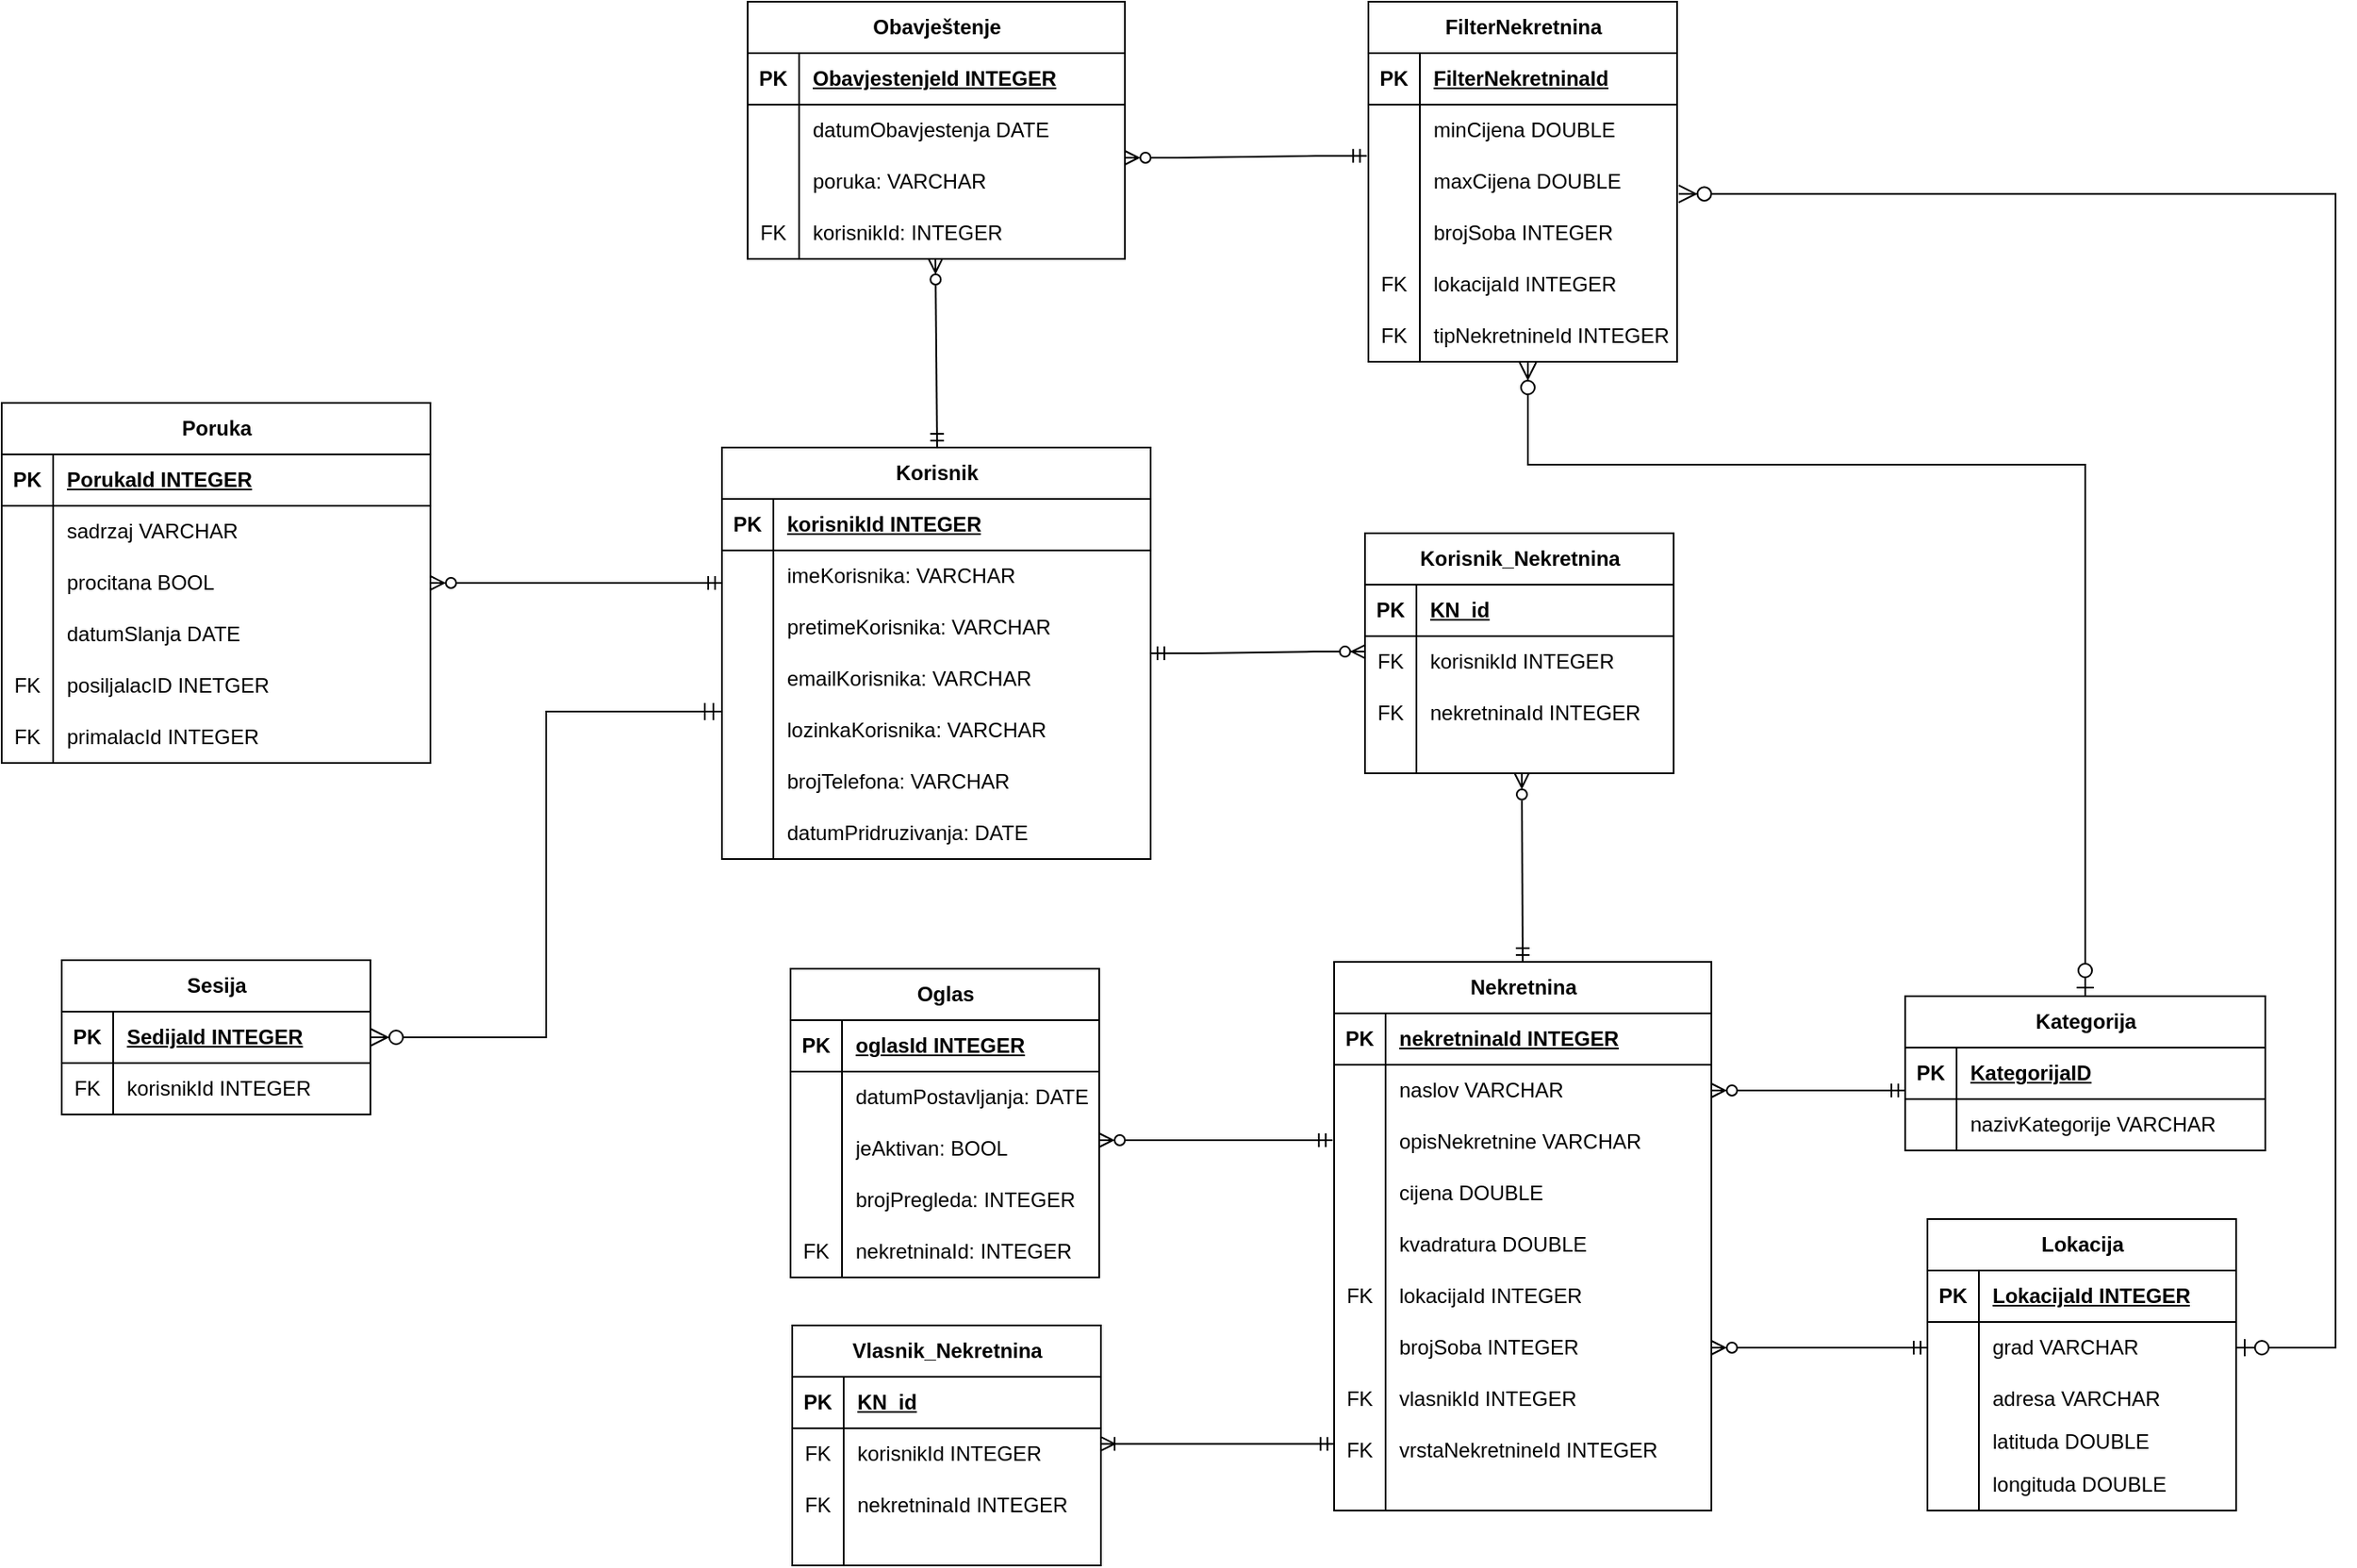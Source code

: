 <mxfile version="27.0.9">
  <diagram id="R2lEEEUBdFMjLlhIrx00" name="Page-1">
    <mxGraphModel dx="2745" dy="1116" grid="1" gridSize="10" guides="1" tooltips="1" connect="1" arrows="1" fold="1" page="1" pageScale="1" pageWidth="850" pageHeight="1100" math="0" shadow="0" extFonts="Permanent Marker^https://fonts.googleapis.com/css?family=Permanent+Marker">
      <root>
        <mxCell id="0" />
        <mxCell id="1" parent="0" />
        <mxCell id="UOc1vjSZEUoP2k2Ax5kz-2" value="Korisnik" style="shape=table;startSize=30;container=1;collapsible=1;childLayout=tableLayout;fixedRows=1;rowLines=0;fontStyle=1;align=center;resizeLast=1;html=1;" parent="1" vertex="1">
          <mxGeometry x="-301" y="323" width="250" height="240" as="geometry" />
        </mxCell>
        <mxCell id="UOc1vjSZEUoP2k2Ax5kz-3" value="" style="shape=tableRow;horizontal=0;startSize=0;swimlaneHead=0;swimlaneBody=0;fillColor=none;collapsible=0;dropTarget=0;points=[[0,0.5],[1,0.5]];portConstraint=eastwest;top=0;left=0;right=0;bottom=1;" parent="UOc1vjSZEUoP2k2Ax5kz-2" vertex="1">
          <mxGeometry y="30" width="250" height="30" as="geometry" />
        </mxCell>
        <mxCell id="UOc1vjSZEUoP2k2Ax5kz-4" value="PK" style="shape=partialRectangle;connectable=0;fillColor=none;top=0;left=0;bottom=0;right=0;fontStyle=1;overflow=hidden;whiteSpace=wrap;html=1;" parent="UOc1vjSZEUoP2k2Ax5kz-3" vertex="1">
          <mxGeometry width="30" height="30" as="geometry">
            <mxRectangle width="30" height="30" as="alternateBounds" />
          </mxGeometry>
        </mxCell>
        <mxCell id="UOc1vjSZEUoP2k2Ax5kz-5" value="&lt;span style=&quot;text-wrap-mode: nowrap;&quot;&gt;korisnikId INTEGER&lt;/span&gt;" style="shape=partialRectangle;connectable=0;fillColor=none;top=0;left=0;bottom=0;right=0;align=left;spacingLeft=6;fontStyle=5;overflow=hidden;whiteSpace=wrap;html=1;" parent="UOc1vjSZEUoP2k2Ax5kz-3" vertex="1">
          <mxGeometry x="30" width="220" height="30" as="geometry">
            <mxRectangle width="220" height="30" as="alternateBounds" />
          </mxGeometry>
        </mxCell>
        <mxCell id="UOc1vjSZEUoP2k2Ax5kz-6" value="" style="shape=tableRow;horizontal=0;startSize=0;swimlaneHead=0;swimlaneBody=0;fillColor=none;collapsible=0;dropTarget=0;points=[[0,0.5],[1,0.5]];portConstraint=eastwest;top=0;left=0;right=0;bottom=0;" parent="UOc1vjSZEUoP2k2Ax5kz-2" vertex="1">
          <mxGeometry y="60" width="250" height="30" as="geometry" />
        </mxCell>
        <mxCell id="UOc1vjSZEUoP2k2Ax5kz-7" value="" style="shape=partialRectangle;connectable=0;fillColor=none;top=0;left=0;bottom=0;right=0;editable=1;overflow=hidden;whiteSpace=wrap;html=1;" parent="UOc1vjSZEUoP2k2Ax5kz-6" vertex="1">
          <mxGeometry width="30" height="30" as="geometry">
            <mxRectangle width="30" height="30" as="alternateBounds" />
          </mxGeometry>
        </mxCell>
        <mxCell id="UOc1vjSZEUoP2k2Ax5kz-8" value="imeKorisnika: VARCHAR" style="shape=partialRectangle;connectable=0;fillColor=none;top=0;left=0;bottom=0;right=0;align=left;spacingLeft=6;overflow=hidden;whiteSpace=wrap;html=1;" parent="UOc1vjSZEUoP2k2Ax5kz-6" vertex="1">
          <mxGeometry x="30" width="220" height="30" as="geometry">
            <mxRectangle width="220" height="30" as="alternateBounds" />
          </mxGeometry>
        </mxCell>
        <mxCell id="UOc1vjSZEUoP2k2Ax5kz-9" value="" style="shape=tableRow;horizontal=0;startSize=0;swimlaneHead=0;swimlaneBody=0;fillColor=none;collapsible=0;dropTarget=0;points=[[0,0.5],[1,0.5]];portConstraint=eastwest;top=0;left=0;right=0;bottom=0;" parent="UOc1vjSZEUoP2k2Ax5kz-2" vertex="1">
          <mxGeometry y="90" width="250" height="30" as="geometry" />
        </mxCell>
        <mxCell id="UOc1vjSZEUoP2k2Ax5kz-10" value="" style="shape=partialRectangle;connectable=0;fillColor=none;top=0;left=0;bottom=0;right=0;editable=1;overflow=hidden;whiteSpace=wrap;html=1;" parent="UOc1vjSZEUoP2k2Ax5kz-9" vertex="1">
          <mxGeometry width="30" height="30" as="geometry">
            <mxRectangle width="30" height="30" as="alternateBounds" />
          </mxGeometry>
        </mxCell>
        <mxCell id="UOc1vjSZEUoP2k2Ax5kz-11" value="pretimeKorisnika: VARCHAR" style="shape=partialRectangle;connectable=0;fillColor=none;top=0;left=0;bottom=0;right=0;align=left;spacingLeft=6;overflow=hidden;whiteSpace=wrap;html=1;" parent="UOc1vjSZEUoP2k2Ax5kz-9" vertex="1">
          <mxGeometry x="30" width="220" height="30" as="geometry">
            <mxRectangle width="220" height="30" as="alternateBounds" />
          </mxGeometry>
        </mxCell>
        <mxCell id="UOc1vjSZEUoP2k2Ax5kz-12" value="" style="shape=tableRow;horizontal=0;startSize=0;swimlaneHead=0;swimlaneBody=0;fillColor=none;collapsible=0;dropTarget=0;points=[[0,0.5],[1,0.5]];portConstraint=eastwest;top=0;left=0;right=0;bottom=0;" parent="UOc1vjSZEUoP2k2Ax5kz-2" vertex="1">
          <mxGeometry y="120" width="250" height="30" as="geometry" />
        </mxCell>
        <mxCell id="UOc1vjSZEUoP2k2Ax5kz-13" value="" style="shape=partialRectangle;connectable=0;fillColor=none;top=0;left=0;bottom=0;right=0;editable=1;overflow=hidden;whiteSpace=wrap;html=1;" parent="UOc1vjSZEUoP2k2Ax5kz-12" vertex="1">
          <mxGeometry width="30" height="30" as="geometry">
            <mxRectangle width="30" height="30" as="alternateBounds" />
          </mxGeometry>
        </mxCell>
        <mxCell id="UOc1vjSZEUoP2k2Ax5kz-14" value="emailKorisnika: VARCHAR" style="shape=partialRectangle;connectable=0;fillColor=none;top=0;left=0;bottom=0;right=0;align=left;spacingLeft=6;overflow=hidden;whiteSpace=wrap;html=1;" parent="UOc1vjSZEUoP2k2Ax5kz-12" vertex="1">
          <mxGeometry x="30" width="220" height="30" as="geometry">
            <mxRectangle width="220" height="30" as="alternateBounds" />
          </mxGeometry>
        </mxCell>
        <mxCell id="UOc1vjSZEUoP2k2Ax5kz-15" value="" style="shape=tableRow;horizontal=0;startSize=0;swimlaneHead=0;swimlaneBody=0;fillColor=none;collapsible=0;dropTarget=0;points=[[0,0.5],[1,0.5]];portConstraint=eastwest;top=0;left=0;right=0;bottom=0;" parent="UOc1vjSZEUoP2k2Ax5kz-2" vertex="1">
          <mxGeometry y="150" width="250" height="30" as="geometry" />
        </mxCell>
        <mxCell id="UOc1vjSZEUoP2k2Ax5kz-16" value="" style="shape=partialRectangle;connectable=0;fillColor=none;top=0;left=0;bottom=0;right=0;editable=1;overflow=hidden;whiteSpace=wrap;html=1;" parent="UOc1vjSZEUoP2k2Ax5kz-15" vertex="1">
          <mxGeometry width="30" height="30" as="geometry">
            <mxRectangle width="30" height="30" as="alternateBounds" />
          </mxGeometry>
        </mxCell>
        <mxCell id="UOc1vjSZEUoP2k2Ax5kz-17" value="lozinkaKorisnika: VARCHAR" style="shape=partialRectangle;connectable=0;fillColor=none;top=0;left=0;bottom=0;right=0;align=left;spacingLeft=6;overflow=hidden;whiteSpace=wrap;html=1;" parent="UOc1vjSZEUoP2k2Ax5kz-15" vertex="1">
          <mxGeometry x="30" width="220" height="30" as="geometry">
            <mxRectangle width="220" height="30" as="alternateBounds" />
          </mxGeometry>
        </mxCell>
        <mxCell id="UOc1vjSZEUoP2k2Ax5kz-34" value="" style="shape=tableRow;horizontal=0;startSize=0;swimlaneHead=0;swimlaneBody=0;fillColor=none;collapsible=0;dropTarget=0;points=[[0,0.5],[1,0.5]];portConstraint=eastwest;top=0;left=0;right=0;bottom=0;" parent="UOc1vjSZEUoP2k2Ax5kz-2" vertex="1">
          <mxGeometry y="180" width="250" height="30" as="geometry" />
        </mxCell>
        <mxCell id="UOc1vjSZEUoP2k2Ax5kz-35" value="" style="shape=partialRectangle;connectable=0;fillColor=none;top=0;left=0;bottom=0;right=0;editable=1;overflow=hidden;whiteSpace=wrap;html=1;" parent="UOc1vjSZEUoP2k2Ax5kz-34" vertex="1">
          <mxGeometry width="30" height="30" as="geometry">
            <mxRectangle width="30" height="30" as="alternateBounds" />
          </mxGeometry>
        </mxCell>
        <mxCell id="UOc1vjSZEUoP2k2Ax5kz-36" value="brojTelefona: VARCHAR" style="shape=partialRectangle;connectable=0;fillColor=none;top=0;left=0;bottom=0;right=0;align=left;spacingLeft=6;overflow=hidden;whiteSpace=wrap;html=1;" parent="UOc1vjSZEUoP2k2Ax5kz-34" vertex="1">
          <mxGeometry x="30" width="220" height="30" as="geometry">
            <mxRectangle width="220" height="30" as="alternateBounds" />
          </mxGeometry>
        </mxCell>
        <mxCell id="UOc1vjSZEUoP2k2Ax5kz-37" value="" style="shape=tableRow;horizontal=0;startSize=0;swimlaneHead=0;swimlaneBody=0;fillColor=none;collapsible=0;dropTarget=0;points=[[0,0.5],[1,0.5]];portConstraint=eastwest;top=0;left=0;right=0;bottom=0;" parent="UOc1vjSZEUoP2k2Ax5kz-2" vertex="1">
          <mxGeometry y="210" width="250" height="30" as="geometry" />
        </mxCell>
        <mxCell id="UOc1vjSZEUoP2k2Ax5kz-38" value="" style="shape=partialRectangle;connectable=0;fillColor=none;top=0;left=0;bottom=0;right=0;editable=1;overflow=hidden;whiteSpace=wrap;html=1;" parent="UOc1vjSZEUoP2k2Ax5kz-37" vertex="1">
          <mxGeometry width="30" height="30" as="geometry">
            <mxRectangle width="30" height="30" as="alternateBounds" />
          </mxGeometry>
        </mxCell>
        <mxCell id="UOc1vjSZEUoP2k2Ax5kz-39" value="datumPridruzivanja: DATE" style="shape=partialRectangle;connectable=0;fillColor=none;top=0;left=0;bottom=0;right=0;align=left;spacingLeft=6;overflow=hidden;whiteSpace=wrap;html=1;" parent="UOc1vjSZEUoP2k2Ax5kz-37" vertex="1">
          <mxGeometry x="30" width="220" height="30" as="geometry">
            <mxRectangle width="220" height="30" as="alternateBounds" />
          </mxGeometry>
        </mxCell>
        <mxCell id="UOc1vjSZEUoP2k2Ax5kz-41" value="Oglas" style="shape=table;startSize=30;container=1;collapsible=1;childLayout=tableLayout;fixedRows=1;rowLines=0;fontStyle=1;align=center;resizeLast=1;html=1;" parent="1" vertex="1">
          <mxGeometry x="-261" y="627" width="180" height="180" as="geometry" />
        </mxCell>
        <mxCell id="UOc1vjSZEUoP2k2Ax5kz-42" value="" style="shape=tableRow;horizontal=0;startSize=0;swimlaneHead=0;swimlaneBody=0;fillColor=none;collapsible=0;dropTarget=0;points=[[0,0.5],[1,0.5]];portConstraint=eastwest;top=0;left=0;right=0;bottom=1;" parent="UOc1vjSZEUoP2k2Ax5kz-41" vertex="1">
          <mxGeometry y="30" width="180" height="30" as="geometry" />
        </mxCell>
        <mxCell id="UOc1vjSZEUoP2k2Ax5kz-43" value="PK" style="shape=partialRectangle;connectable=0;fillColor=none;top=0;left=0;bottom=0;right=0;fontStyle=1;overflow=hidden;whiteSpace=wrap;html=1;" parent="UOc1vjSZEUoP2k2Ax5kz-42" vertex="1">
          <mxGeometry width="30" height="30" as="geometry">
            <mxRectangle width="30" height="30" as="alternateBounds" />
          </mxGeometry>
        </mxCell>
        <mxCell id="UOc1vjSZEUoP2k2Ax5kz-44" value="oglasId INTEGER" style="shape=partialRectangle;connectable=0;fillColor=none;top=0;left=0;bottom=0;right=0;align=left;spacingLeft=6;fontStyle=5;overflow=hidden;whiteSpace=wrap;html=1;" parent="UOc1vjSZEUoP2k2Ax5kz-42" vertex="1">
          <mxGeometry x="30" width="150" height="30" as="geometry">
            <mxRectangle width="150" height="30" as="alternateBounds" />
          </mxGeometry>
        </mxCell>
        <mxCell id="UOc1vjSZEUoP2k2Ax5kz-45" value="" style="shape=tableRow;horizontal=0;startSize=0;swimlaneHead=0;swimlaneBody=0;fillColor=none;collapsible=0;dropTarget=0;points=[[0,0.5],[1,0.5]];portConstraint=eastwest;top=0;left=0;right=0;bottom=0;" parent="UOc1vjSZEUoP2k2Ax5kz-41" vertex="1">
          <mxGeometry y="60" width="180" height="30" as="geometry" />
        </mxCell>
        <mxCell id="UOc1vjSZEUoP2k2Ax5kz-46" value="" style="shape=partialRectangle;connectable=0;fillColor=none;top=0;left=0;bottom=0;right=0;editable=1;overflow=hidden;whiteSpace=wrap;html=1;" parent="UOc1vjSZEUoP2k2Ax5kz-45" vertex="1">
          <mxGeometry width="30" height="30" as="geometry">
            <mxRectangle width="30" height="30" as="alternateBounds" />
          </mxGeometry>
        </mxCell>
        <mxCell id="UOc1vjSZEUoP2k2Ax5kz-47" value="datumPostavljanja: DATE" style="shape=partialRectangle;connectable=0;fillColor=none;top=0;left=0;bottom=0;right=0;align=left;spacingLeft=6;overflow=hidden;whiteSpace=wrap;html=1;" parent="UOc1vjSZEUoP2k2Ax5kz-45" vertex="1">
          <mxGeometry x="30" width="150" height="30" as="geometry">
            <mxRectangle width="150" height="30" as="alternateBounds" />
          </mxGeometry>
        </mxCell>
        <mxCell id="UOc1vjSZEUoP2k2Ax5kz-48" value="" style="shape=tableRow;horizontal=0;startSize=0;swimlaneHead=0;swimlaneBody=0;fillColor=none;collapsible=0;dropTarget=0;points=[[0,0.5],[1,0.5]];portConstraint=eastwest;top=0;left=0;right=0;bottom=0;" parent="UOc1vjSZEUoP2k2Ax5kz-41" vertex="1">
          <mxGeometry y="90" width="180" height="30" as="geometry" />
        </mxCell>
        <mxCell id="UOc1vjSZEUoP2k2Ax5kz-49" value="" style="shape=partialRectangle;connectable=0;fillColor=none;top=0;left=0;bottom=0;right=0;editable=1;overflow=hidden;whiteSpace=wrap;html=1;" parent="UOc1vjSZEUoP2k2Ax5kz-48" vertex="1">
          <mxGeometry width="30" height="30" as="geometry">
            <mxRectangle width="30" height="30" as="alternateBounds" />
          </mxGeometry>
        </mxCell>
        <mxCell id="UOc1vjSZEUoP2k2Ax5kz-50" value="jeAktivan: BOOL" style="shape=partialRectangle;connectable=0;fillColor=none;top=0;left=0;bottom=0;right=0;align=left;spacingLeft=6;overflow=hidden;whiteSpace=wrap;html=1;" parent="UOc1vjSZEUoP2k2Ax5kz-48" vertex="1">
          <mxGeometry x="30" width="150" height="30" as="geometry">
            <mxRectangle width="150" height="30" as="alternateBounds" />
          </mxGeometry>
        </mxCell>
        <mxCell id="UOc1vjSZEUoP2k2Ax5kz-51" value="" style="shape=tableRow;horizontal=0;startSize=0;swimlaneHead=0;swimlaneBody=0;fillColor=none;collapsible=0;dropTarget=0;points=[[0,0.5],[1,0.5]];portConstraint=eastwest;top=0;left=0;right=0;bottom=0;" parent="UOc1vjSZEUoP2k2Ax5kz-41" vertex="1">
          <mxGeometry y="120" width="180" height="30" as="geometry" />
        </mxCell>
        <mxCell id="UOc1vjSZEUoP2k2Ax5kz-52" value="" style="shape=partialRectangle;connectable=0;fillColor=none;top=0;left=0;bottom=0;right=0;editable=1;overflow=hidden;whiteSpace=wrap;html=1;" parent="UOc1vjSZEUoP2k2Ax5kz-51" vertex="1">
          <mxGeometry width="30" height="30" as="geometry">
            <mxRectangle width="30" height="30" as="alternateBounds" />
          </mxGeometry>
        </mxCell>
        <mxCell id="UOc1vjSZEUoP2k2Ax5kz-53" value="brojPregleda: INTEGER" style="shape=partialRectangle;connectable=0;fillColor=none;top=0;left=0;bottom=0;right=0;align=left;spacingLeft=6;overflow=hidden;whiteSpace=wrap;html=1;" parent="UOc1vjSZEUoP2k2Ax5kz-51" vertex="1">
          <mxGeometry x="30" width="150" height="30" as="geometry">
            <mxRectangle width="150" height="30" as="alternateBounds" />
          </mxGeometry>
        </mxCell>
        <mxCell id="UOc1vjSZEUoP2k2Ax5kz-54" value="" style="shape=tableRow;horizontal=0;startSize=0;swimlaneHead=0;swimlaneBody=0;fillColor=none;collapsible=0;dropTarget=0;points=[[0,0.5],[1,0.5]];portConstraint=eastwest;top=0;left=0;right=0;bottom=0;" parent="UOc1vjSZEUoP2k2Ax5kz-41" vertex="1">
          <mxGeometry y="150" width="180" height="30" as="geometry" />
        </mxCell>
        <mxCell id="UOc1vjSZEUoP2k2Ax5kz-55" value="FK" style="shape=partialRectangle;connectable=0;fillColor=none;top=0;left=0;bottom=0;right=0;editable=1;overflow=hidden;whiteSpace=wrap;html=1;" parent="UOc1vjSZEUoP2k2Ax5kz-54" vertex="1">
          <mxGeometry width="30" height="30" as="geometry">
            <mxRectangle width="30" height="30" as="alternateBounds" />
          </mxGeometry>
        </mxCell>
        <mxCell id="UOc1vjSZEUoP2k2Ax5kz-56" value="nekretninaId: INTEGER" style="shape=partialRectangle;connectable=0;fillColor=none;top=0;left=0;bottom=0;right=0;align=left;spacingLeft=6;overflow=hidden;whiteSpace=wrap;html=1;" parent="UOc1vjSZEUoP2k2Ax5kz-54" vertex="1">
          <mxGeometry x="30" width="150" height="30" as="geometry">
            <mxRectangle width="150" height="30" as="alternateBounds" />
          </mxGeometry>
        </mxCell>
        <mxCell id="UOc1vjSZEUoP2k2Ax5kz-57" value="Nekretnina" style="shape=table;startSize=30;container=1;collapsible=1;childLayout=tableLayout;fixedRows=1;rowLines=0;fontStyle=1;align=center;resizeLast=1;html=1;" parent="1" vertex="1">
          <mxGeometry x="56" y="623" width="220" height="320" as="geometry" />
        </mxCell>
        <mxCell id="UOc1vjSZEUoP2k2Ax5kz-58" value="" style="shape=tableRow;horizontal=0;startSize=0;swimlaneHead=0;swimlaneBody=0;fillColor=none;collapsible=0;dropTarget=0;points=[[0,0.5],[1,0.5]];portConstraint=eastwest;top=0;left=0;right=0;bottom=1;" parent="UOc1vjSZEUoP2k2Ax5kz-57" vertex="1">
          <mxGeometry y="30" width="220" height="30" as="geometry" />
        </mxCell>
        <mxCell id="UOc1vjSZEUoP2k2Ax5kz-59" value="PK" style="shape=partialRectangle;connectable=0;fillColor=none;top=0;left=0;bottom=0;right=0;fontStyle=1;overflow=hidden;whiteSpace=wrap;html=1;" parent="UOc1vjSZEUoP2k2Ax5kz-58" vertex="1">
          <mxGeometry width="30" height="30" as="geometry">
            <mxRectangle width="30" height="30" as="alternateBounds" />
          </mxGeometry>
        </mxCell>
        <mxCell id="UOc1vjSZEUoP2k2Ax5kz-60" value="nekretninaId INTEGER" style="shape=partialRectangle;connectable=0;fillColor=none;top=0;left=0;bottom=0;right=0;align=left;spacingLeft=6;fontStyle=5;overflow=hidden;whiteSpace=wrap;html=1;" parent="UOc1vjSZEUoP2k2Ax5kz-58" vertex="1">
          <mxGeometry x="30" width="190" height="30" as="geometry">
            <mxRectangle width="190" height="30" as="alternateBounds" />
          </mxGeometry>
        </mxCell>
        <mxCell id="UOc1vjSZEUoP2k2Ax5kz-61" value="" style="shape=tableRow;horizontal=0;startSize=0;swimlaneHead=0;swimlaneBody=0;fillColor=none;collapsible=0;dropTarget=0;points=[[0,0.5],[1,0.5]];portConstraint=eastwest;top=0;left=0;right=0;bottom=0;" parent="UOc1vjSZEUoP2k2Ax5kz-57" vertex="1">
          <mxGeometry y="60" width="220" height="30" as="geometry" />
        </mxCell>
        <mxCell id="UOc1vjSZEUoP2k2Ax5kz-62" value="" style="shape=partialRectangle;connectable=0;fillColor=none;top=0;left=0;bottom=0;right=0;editable=1;overflow=hidden;whiteSpace=wrap;html=1;" parent="UOc1vjSZEUoP2k2Ax5kz-61" vertex="1">
          <mxGeometry width="30" height="30" as="geometry">
            <mxRectangle width="30" height="30" as="alternateBounds" />
          </mxGeometry>
        </mxCell>
        <mxCell id="UOc1vjSZEUoP2k2Ax5kz-63" value="naslov VARCHAR" style="shape=partialRectangle;connectable=0;fillColor=none;top=0;left=0;bottom=0;right=0;align=left;spacingLeft=6;overflow=hidden;whiteSpace=wrap;html=1;" parent="UOc1vjSZEUoP2k2Ax5kz-61" vertex="1">
          <mxGeometry x="30" width="190" height="30" as="geometry">
            <mxRectangle width="190" height="30" as="alternateBounds" />
          </mxGeometry>
        </mxCell>
        <mxCell id="UOc1vjSZEUoP2k2Ax5kz-64" value="" style="shape=tableRow;horizontal=0;startSize=0;swimlaneHead=0;swimlaneBody=0;fillColor=none;collapsible=0;dropTarget=0;points=[[0,0.5],[1,0.5]];portConstraint=eastwest;top=0;left=0;right=0;bottom=0;" parent="UOc1vjSZEUoP2k2Ax5kz-57" vertex="1">
          <mxGeometry y="90" width="220" height="30" as="geometry" />
        </mxCell>
        <mxCell id="UOc1vjSZEUoP2k2Ax5kz-65" value="" style="shape=partialRectangle;connectable=0;fillColor=none;top=0;left=0;bottom=0;right=0;editable=1;overflow=hidden;whiteSpace=wrap;html=1;" parent="UOc1vjSZEUoP2k2Ax5kz-64" vertex="1">
          <mxGeometry width="30" height="30" as="geometry">
            <mxRectangle width="30" height="30" as="alternateBounds" />
          </mxGeometry>
        </mxCell>
        <mxCell id="UOc1vjSZEUoP2k2Ax5kz-66" value="opisNekretnine VARCHAR" style="shape=partialRectangle;connectable=0;fillColor=none;top=0;left=0;bottom=0;right=0;align=left;spacingLeft=6;overflow=hidden;whiteSpace=wrap;html=1;" parent="UOc1vjSZEUoP2k2Ax5kz-64" vertex="1">
          <mxGeometry x="30" width="190" height="30" as="geometry">
            <mxRectangle width="190" height="30" as="alternateBounds" />
          </mxGeometry>
        </mxCell>
        <mxCell id="UOc1vjSZEUoP2k2Ax5kz-67" value="" style="shape=tableRow;horizontal=0;startSize=0;swimlaneHead=0;swimlaneBody=0;fillColor=none;collapsible=0;dropTarget=0;points=[[0,0.5],[1,0.5]];portConstraint=eastwest;top=0;left=0;right=0;bottom=0;" parent="UOc1vjSZEUoP2k2Ax5kz-57" vertex="1">
          <mxGeometry y="120" width="220" height="30" as="geometry" />
        </mxCell>
        <mxCell id="UOc1vjSZEUoP2k2Ax5kz-68" value="" style="shape=partialRectangle;connectable=0;fillColor=none;top=0;left=0;bottom=0;right=0;editable=1;overflow=hidden;whiteSpace=wrap;html=1;" parent="UOc1vjSZEUoP2k2Ax5kz-67" vertex="1">
          <mxGeometry width="30" height="30" as="geometry">
            <mxRectangle width="30" height="30" as="alternateBounds" />
          </mxGeometry>
        </mxCell>
        <mxCell id="UOc1vjSZEUoP2k2Ax5kz-69" value="cijena DOUBLE" style="shape=partialRectangle;connectable=0;fillColor=none;top=0;left=0;bottom=0;right=0;align=left;spacingLeft=6;overflow=hidden;whiteSpace=wrap;html=1;" parent="UOc1vjSZEUoP2k2Ax5kz-67" vertex="1">
          <mxGeometry x="30" width="190" height="30" as="geometry">
            <mxRectangle width="190" height="30" as="alternateBounds" />
          </mxGeometry>
        </mxCell>
        <mxCell id="UOc1vjSZEUoP2k2Ax5kz-83" value="" style="shape=tableRow;horizontal=0;startSize=0;swimlaneHead=0;swimlaneBody=0;fillColor=none;collapsible=0;dropTarget=0;points=[[0,0.5],[1,0.5]];portConstraint=eastwest;top=0;left=0;right=0;bottom=0;" parent="UOc1vjSZEUoP2k2Ax5kz-57" vertex="1">
          <mxGeometry y="150" width="220" height="30" as="geometry" />
        </mxCell>
        <mxCell id="UOc1vjSZEUoP2k2Ax5kz-84" value="" style="shape=partialRectangle;connectable=0;fillColor=none;top=0;left=0;bottom=0;right=0;editable=1;overflow=hidden;whiteSpace=wrap;html=1;" parent="UOc1vjSZEUoP2k2Ax5kz-83" vertex="1">
          <mxGeometry width="30" height="30" as="geometry">
            <mxRectangle width="30" height="30" as="alternateBounds" />
          </mxGeometry>
        </mxCell>
        <mxCell id="UOc1vjSZEUoP2k2Ax5kz-85" value="kvadratura DOUBLE" style="shape=partialRectangle;connectable=0;fillColor=none;top=0;left=0;bottom=0;right=0;align=left;spacingLeft=6;overflow=hidden;whiteSpace=wrap;html=1;" parent="UOc1vjSZEUoP2k2Ax5kz-83" vertex="1">
          <mxGeometry x="30" width="190" height="30" as="geometry">
            <mxRectangle width="190" height="30" as="alternateBounds" />
          </mxGeometry>
        </mxCell>
        <mxCell id="UOc1vjSZEUoP2k2Ax5kz-86" value="" style="shape=tableRow;horizontal=0;startSize=0;swimlaneHead=0;swimlaneBody=0;fillColor=none;collapsible=0;dropTarget=0;points=[[0,0.5],[1,0.5]];portConstraint=eastwest;top=0;left=0;right=0;bottom=0;" parent="UOc1vjSZEUoP2k2Ax5kz-57" vertex="1">
          <mxGeometry y="180" width="220" height="30" as="geometry" />
        </mxCell>
        <mxCell id="UOc1vjSZEUoP2k2Ax5kz-87" value="FK" style="shape=partialRectangle;connectable=0;fillColor=none;top=0;left=0;bottom=0;right=0;editable=1;overflow=hidden;whiteSpace=wrap;html=1;" parent="UOc1vjSZEUoP2k2Ax5kz-86" vertex="1">
          <mxGeometry width="30" height="30" as="geometry">
            <mxRectangle width="30" height="30" as="alternateBounds" />
          </mxGeometry>
        </mxCell>
        <mxCell id="UOc1vjSZEUoP2k2Ax5kz-88" value="lokacijaId INTEGER" style="shape=partialRectangle;connectable=0;fillColor=none;top=0;left=0;bottom=0;right=0;align=left;spacingLeft=6;overflow=hidden;whiteSpace=wrap;html=1;" parent="UOc1vjSZEUoP2k2Ax5kz-86" vertex="1">
          <mxGeometry x="30" width="190" height="30" as="geometry">
            <mxRectangle width="190" height="30" as="alternateBounds" />
          </mxGeometry>
        </mxCell>
        <mxCell id="UOc1vjSZEUoP2k2Ax5kz-89" value="" style="shape=tableRow;horizontal=0;startSize=0;swimlaneHead=0;swimlaneBody=0;fillColor=none;collapsible=0;dropTarget=0;points=[[0,0.5],[1,0.5]];portConstraint=eastwest;top=0;left=0;right=0;bottom=0;" parent="UOc1vjSZEUoP2k2Ax5kz-57" vertex="1">
          <mxGeometry y="210" width="220" height="30" as="geometry" />
        </mxCell>
        <mxCell id="UOc1vjSZEUoP2k2Ax5kz-90" value="" style="shape=partialRectangle;connectable=0;fillColor=none;top=0;left=0;bottom=0;right=0;editable=1;overflow=hidden;whiteSpace=wrap;html=1;" parent="UOc1vjSZEUoP2k2Ax5kz-89" vertex="1">
          <mxGeometry width="30" height="30" as="geometry">
            <mxRectangle width="30" height="30" as="alternateBounds" />
          </mxGeometry>
        </mxCell>
        <mxCell id="UOc1vjSZEUoP2k2Ax5kz-91" value="brojSoba INTEGER" style="shape=partialRectangle;connectable=0;fillColor=none;top=0;left=0;bottom=0;right=0;align=left;spacingLeft=6;overflow=hidden;whiteSpace=wrap;html=1;" parent="UOc1vjSZEUoP2k2Ax5kz-89" vertex="1">
          <mxGeometry x="30" width="190" height="30" as="geometry">
            <mxRectangle width="190" height="30" as="alternateBounds" />
          </mxGeometry>
        </mxCell>
        <mxCell id="UOc1vjSZEUoP2k2Ax5kz-92" value="" style="shape=tableRow;horizontal=0;startSize=0;swimlaneHead=0;swimlaneBody=0;fillColor=none;collapsible=0;dropTarget=0;points=[[0,0.5],[1,0.5]];portConstraint=eastwest;top=0;left=0;right=0;bottom=0;" parent="UOc1vjSZEUoP2k2Ax5kz-57" vertex="1">
          <mxGeometry y="240" width="220" height="30" as="geometry" />
        </mxCell>
        <mxCell id="UOc1vjSZEUoP2k2Ax5kz-93" value="FK" style="shape=partialRectangle;connectable=0;fillColor=none;top=0;left=0;bottom=0;right=0;editable=1;overflow=hidden;whiteSpace=wrap;html=1;" parent="UOc1vjSZEUoP2k2Ax5kz-92" vertex="1">
          <mxGeometry width="30" height="30" as="geometry">
            <mxRectangle width="30" height="30" as="alternateBounds" />
          </mxGeometry>
        </mxCell>
        <mxCell id="UOc1vjSZEUoP2k2Ax5kz-94" value="vlasnikId INTEGER" style="shape=partialRectangle;connectable=0;fillColor=none;top=0;left=0;bottom=0;right=0;align=left;spacingLeft=6;overflow=hidden;whiteSpace=wrap;html=1;" parent="UOc1vjSZEUoP2k2Ax5kz-92" vertex="1">
          <mxGeometry x="30" width="190" height="30" as="geometry">
            <mxRectangle width="190" height="30" as="alternateBounds" />
          </mxGeometry>
        </mxCell>
        <mxCell id="UOc1vjSZEUoP2k2Ax5kz-95" value="" style="shape=tableRow;horizontal=0;startSize=0;swimlaneHead=0;swimlaneBody=0;fillColor=none;collapsible=0;dropTarget=0;points=[[0,0.5],[1,0.5]];portConstraint=eastwest;top=0;left=0;right=0;bottom=0;" parent="UOc1vjSZEUoP2k2Ax5kz-57" vertex="1">
          <mxGeometry y="270" width="220" height="30" as="geometry" />
        </mxCell>
        <mxCell id="UOc1vjSZEUoP2k2Ax5kz-96" value="FK" style="shape=partialRectangle;connectable=0;fillColor=none;top=0;left=0;bottom=0;right=0;editable=1;overflow=hidden;whiteSpace=wrap;html=1;" parent="UOc1vjSZEUoP2k2Ax5kz-95" vertex="1">
          <mxGeometry width="30" height="30" as="geometry">
            <mxRectangle width="30" height="30" as="alternateBounds" />
          </mxGeometry>
        </mxCell>
        <mxCell id="UOc1vjSZEUoP2k2Ax5kz-97" value="vrstaNekretnineId INTEGER" style="shape=partialRectangle;connectable=0;fillColor=none;top=0;left=0;bottom=0;right=0;align=left;spacingLeft=6;overflow=hidden;whiteSpace=wrap;html=1;" parent="UOc1vjSZEUoP2k2Ax5kz-95" vertex="1">
          <mxGeometry x="30" width="190" height="30" as="geometry">
            <mxRectangle width="190" height="30" as="alternateBounds" />
          </mxGeometry>
        </mxCell>
        <mxCell id="UOc1vjSZEUoP2k2Ax5kz-98" value="" style="shape=tableRow;horizontal=0;startSize=0;swimlaneHead=0;swimlaneBody=0;fillColor=none;collapsible=0;dropTarget=0;points=[[0,0.5],[1,0.5]];portConstraint=eastwest;top=0;left=0;right=0;bottom=0;" parent="UOc1vjSZEUoP2k2Ax5kz-57" vertex="1">
          <mxGeometry y="300" width="220" height="20" as="geometry" />
        </mxCell>
        <mxCell id="UOc1vjSZEUoP2k2Ax5kz-99" value="" style="shape=partialRectangle;connectable=0;fillColor=none;top=0;left=0;bottom=0;right=0;editable=1;overflow=hidden;whiteSpace=wrap;html=1;" parent="UOc1vjSZEUoP2k2Ax5kz-98" vertex="1">
          <mxGeometry width="30" height="20" as="geometry">
            <mxRectangle width="30" height="20" as="alternateBounds" />
          </mxGeometry>
        </mxCell>
        <mxCell id="UOc1vjSZEUoP2k2Ax5kz-100" value="" style="shape=partialRectangle;connectable=0;fillColor=none;top=0;left=0;bottom=0;right=0;align=left;spacingLeft=6;overflow=hidden;whiteSpace=wrap;html=1;" parent="UOc1vjSZEUoP2k2Ax5kz-98" vertex="1">
          <mxGeometry x="30" width="190" height="20" as="geometry">
            <mxRectangle width="190" height="20" as="alternateBounds" />
          </mxGeometry>
        </mxCell>
        <mxCell id="UOc1vjSZEUoP2k2Ax5kz-101" value="Korisnik_Nekretnina" style="shape=table;startSize=30;container=1;collapsible=1;childLayout=tableLayout;fixedRows=1;rowLines=0;fontStyle=1;align=center;resizeLast=1;html=1;" parent="1" vertex="1">
          <mxGeometry x="74" y="373" width="180" height="140" as="geometry" />
        </mxCell>
        <mxCell id="UOc1vjSZEUoP2k2Ax5kz-102" value="" style="shape=tableRow;horizontal=0;startSize=0;swimlaneHead=0;swimlaneBody=0;fillColor=none;collapsible=0;dropTarget=0;points=[[0,0.5],[1,0.5]];portConstraint=eastwest;top=0;left=0;right=0;bottom=1;" parent="UOc1vjSZEUoP2k2Ax5kz-101" vertex="1">
          <mxGeometry y="30" width="180" height="30" as="geometry" />
        </mxCell>
        <mxCell id="UOc1vjSZEUoP2k2Ax5kz-103" value="PK" style="shape=partialRectangle;connectable=0;fillColor=none;top=0;left=0;bottom=0;right=0;fontStyle=1;overflow=hidden;whiteSpace=wrap;html=1;" parent="UOc1vjSZEUoP2k2Ax5kz-102" vertex="1">
          <mxGeometry width="30" height="30" as="geometry">
            <mxRectangle width="30" height="30" as="alternateBounds" />
          </mxGeometry>
        </mxCell>
        <mxCell id="UOc1vjSZEUoP2k2Ax5kz-104" value="KN_id" style="shape=partialRectangle;connectable=0;fillColor=none;top=0;left=0;bottom=0;right=0;align=left;spacingLeft=6;fontStyle=5;overflow=hidden;whiteSpace=wrap;html=1;" parent="UOc1vjSZEUoP2k2Ax5kz-102" vertex="1">
          <mxGeometry x="30" width="150" height="30" as="geometry">
            <mxRectangle width="150" height="30" as="alternateBounds" />
          </mxGeometry>
        </mxCell>
        <mxCell id="UOc1vjSZEUoP2k2Ax5kz-105" value="" style="shape=tableRow;horizontal=0;startSize=0;swimlaneHead=0;swimlaneBody=0;fillColor=none;collapsible=0;dropTarget=0;points=[[0,0.5],[1,0.5]];portConstraint=eastwest;top=0;left=0;right=0;bottom=0;" parent="UOc1vjSZEUoP2k2Ax5kz-101" vertex="1">
          <mxGeometry y="60" width="180" height="30" as="geometry" />
        </mxCell>
        <mxCell id="UOc1vjSZEUoP2k2Ax5kz-106" value="FK" style="shape=partialRectangle;connectable=0;fillColor=none;top=0;left=0;bottom=0;right=0;editable=1;overflow=hidden;whiteSpace=wrap;html=1;" parent="UOc1vjSZEUoP2k2Ax5kz-105" vertex="1">
          <mxGeometry width="30" height="30" as="geometry">
            <mxRectangle width="30" height="30" as="alternateBounds" />
          </mxGeometry>
        </mxCell>
        <mxCell id="UOc1vjSZEUoP2k2Ax5kz-107" value="korisnikId INTEGER" style="shape=partialRectangle;connectable=0;fillColor=none;top=0;left=0;bottom=0;right=0;align=left;spacingLeft=6;overflow=hidden;whiteSpace=wrap;html=1;" parent="UOc1vjSZEUoP2k2Ax5kz-105" vertex="1">
          <mxGeometry x="30" width="150" height="30" as="geometry">
            <mxRectangle width="150" height="30" as="alternateBounds" />
          </mxGeometry>
        </mxCell>
        <mxCell id="UOc1vjSZEUoP2k2Ax5kz-108" value="" style="shape=tableRow;horizontal=0;startSize=0;swimlaneHead=0;swimlaneBody=0;fillColor=none;collapsible=0;dropTarget=0;points=[[0,0.5],[1,0.5]];portConstraint=eastwest;top=0;left=0;right=0;bottom=0;" parent="UOc1vjSZEUoP2k2Ax5kz-101" vertex="1">
          <mxGeometry y="90" width="180" height="30" as="geometry" />
        </mxCell>
        <mxCell id="UOc1vjSZEUoP2k2Ax5kz-109" value="FK" style="shape=partialRectangle;connectable=0;fillColor=none;top=0;left=0;bottom=0;right=0;editable=1;overflow=hidden;whiteSpace=wrap;html=1;" parent="UOc1vjSZEUoP2k2Ax5kz-108" vertex="1">
          <mxGeometry width="30" height="30" as="geometry">
            <mxRectangle width="30" height="30" as="alternateBounds" />
          </mxGeometry>
        </mxCell>
        <mxCell id="UOc1vjSZEUoP2k2Ax5kz-110" value="nekretninaId INTEGER" style="shape=partialRectangle;connectable=0;fillColor=none;top=0;left=0;bottom=0;right=0;align=left;spacingLeft=6;overflow=hidden;whiteSpace=wrap;html=1;" parent="UOc1vjSZEUoP2k2Ax5kz-108" vertex="1">
          <mxGeometry x="30" width="150" height="30" as="geometry">
            <mxRectangle width="150" height="30" as="alternateBounds" />
          </mxGeometry>
        </mxCell>
        <mxCell id="UOc1vjSZEUoP2k2Ax5kz-111" value="" style="shape=tableRow;horizontal=0;startSize=0;swimlaneHead=0;swimlaneBody=0;fillColor=none;collapsible=0;dropTarget=0;points=[[0,0.5],[1,0.5]];portConstraint=eastwest;top=0;left=0;right=0;bottom=0;" parent="UOc1vjSZEUoP2k2Ax5kz-101" vertex="1">
          <mxGeometry y="120" width="180" height="20" as="geometry" />
        </mxCell>
        <mxCell id="UOc1vjSZEUoP2k2Ax5kz-112" value="" style="shape=partialRectangle;connectable=0;fillColor=none;top=0;left=0;bottom=0;right=0;editable=1;overflow=hidden;whiteSpace=wrap;html=1;" parent="UOc1vjSZEUoP2k2Ax5kz-111" vertex="1">
          <mxGeometry width="30" height="20" as="geometry">
            <mxRectangle width="30" height="20" as="alternateBounds" />
          </mxGeometry>
        </mxCell>
        <mxCell id="UOc1vjSZEUoP2k2Ax5kz-113" value="" style="shape=partialRectangle;connectable=0;fillColor=none;top=0;left=0;bottom=0;right=0;align=left;spacingLeft=6;overflow=hidden;whiteSpace=wrap;html=1;" parent="UOc1vjSZEUoP2k2Ax5kz-111" vertex="1">
          <mxGeometry x="30" width="150" height="20" as="geometry">
            <mxRectangle width="150" height="20" as="alternateBounds" />
          </mxGeometry>
        </mxCell>
        <mxCell id="UOc1vjSZEUoP2k2Ax5kz-115" value="Poruka" style="shape=table;startSize=30;container=1;collapsible=1;childLayout=tableLayout;fixedRows=1;rowLines=0;fontStyle=1;align=center;resizeLast=1;html=1;" parent="1" vertex="1">
          <mxGeometry x="-721" y="297" width="250" height="210" as="geometry" />
        </mxCell>
        <mxCell id="UOc1vjSZEUoP2k2Ax5kz-116" value="" style="shape=tableRow;horizontal=0;startSize=0;swimlaneHead=0;swimlaneBody=0;fillColor=none;collapsible=0;dropTarget=0;points=[[0,0.5],[1,0.5]];portConstraint=eastwest;top=0;left=0;right=0;bottom=1;" parent="UOc1vjSZEUoP2k2Ax5kz-115" vertex="1">
          <mxGeometry y="30" width="250" height="30" as="geometry" />
        </mxCell>
        <mxCell id="UOc1vjSZEUoP2k2Ax5kz-117" value="PK" style="shape=partialRectangle;connectable=0;fillColor=none;top=0;left=0;bottom=0;right=0;fontStyle=1;overflow=hidden;whiteSpace=wrap;html=1;" parent="UOc1vjSZEUoP2k2Ax5kz-116" vertex="1">
          <mxGeometry width="30" height="30" as="geometry">
            <mxRectangle width="30" height="30" as="alternateBounds" />
          </mxGeometry>
        </mxCell>
        <mxCell id="UOc1vjSZEUoP2k2Ax5kz-118" value="&lt;span style=&quot;text-wrap-mode: nowrap;&quot;&gt;PorukaId INTEGER&lt;/span&gt;" style="shape=partialRectangle;connectable=0;fillColor=none;top=0;left=0;bottom=0;right=0;align=left;spacingLeft=6;fontStyle=5;overflow=hidden;whiteSpace=wrap;html=1;" parent="UOc1vjSZEUoP2k2Ax5kz-116" vertex="1">
          <mxGeometry x="30" width="220" height="30" as="geometry">
            <mxRectangle width="220" height="30" as="alternateBounds" />
          </mxGeometry>
        </mxCell>
        <mxCell id="UOc1vjSZEUoP2k2Ax5kz-119" value="" style="shape=tableRow;horizontal=0;startSize=0;swimlaneHead=0;swimlaneBody=0;fillColor=none;collapsible=0;dropTarget=0;points=[[0,0.5],[1,0.5]];portConstraint=eastwest;top=0;left=0;right=0;bottom=0;" parent="UOc1vjSZEUoP2k2Ax5kz-115" vertex="1">
          <mxGeometry y="60" width="250" height="30" as="geometry" />
        </mxCell>
        <mxCell id="UOc1vjSZEUoP2k2Ax5kz-120" value="" style="shape=partialRectangle;connectable=0;fillColor=none;top=0;left=0;bottom=0;right=0;editable=1;overflow=hidden;whiteSpace=wrap;html=1;" parent="UOc1vjSZEUoP2k2Ax5kz-119" vertex="1">
          <mxGeometry width="30" height="30" as="geometry">
            <mxRectangle width="30" height="30" as="alternateBounds" />
          </mxGeometry>
        </mxCell>
        <mxCell id="UOc1vjSZEUoP2k2Ax5kz-121" value="sadrzaj VARCHAR" style="shape=partialRectangle;connectable=0;fillColor=none;top=0;left=0;bottom=0;right=0;align=left;spacingLeft=6;overflow=hidden;whiteSpace=wrap;html=1;" parent="UOc1vjSZEUoP2k2Ax5kz-119" vertex="1">
          <mxGeometry x="30" width="220" height="30" as="geometry">
            <mxRectangle width="220" height="30" as="alternateBounds" />
          </mxGeometry>
        </mxCell>
        <mxCell id="UOc1vjSZEUoP2k2Ax5kz-122" value="" style="shape=tableRow;horizontal=0;startSize=0;swimlaneHead=0;swimlaneBody=0;fillColor=none;collapsible=0;dropTarget=0;points=[[0,0.5],[1,0.5]];portConstraint=eastwest;top=0;left=0;right=0;bottom=0;" parent="UOc1vjSZEUoP2k2Ax5kz-115" vertex="1">
          <mxGeometry y="90" width="250" height="30" as="geometry" />
        </mxCell>
        <mxCell id="UOc1vjSZEUoP2k2Ax5kz-123" value="" style="shape=partialRectangle;connectable=0;fillColor=none;top=0;left=0;bottom=0;right=0;editable=1;overflow=hidden;whiteSpace=wrap;html=1;" parent="UOc1vjSZEUoP2k2Ax5kz-122" vertex="1">
          <mxGeometry width="30" height="30" as="geometry">
            <mxRectangle width="30" height="30" as="alternateBounds" />
          </mxGeometry>
        </mxCell>
        <mxCell id="UOc1vjSZEUoP2k2Ax5kz-124" value="procitana BOOL" style="shape=partialRectangle;connectable=0;fillColor=none;top=0;left=0;bottom=0;right=0;align=left;spacingLeft=6;overflow=hidden;whiteSpace=wrap;html=1;" parent="UOc1vjSZEUoP2k2Ax5kz-122" vertex="1">
          <mxGeometry x="30" width="220" height="30" as="geometry">
            <mxRectangle width="220" height="30" as="alternateBounds" />
          </mxGeometry>
        </mxCell>
        <mxCell id="UOc1vjSZEUoP2k2Ax5kz-125" value="" style="shape=tableRow;horizontal=0;startSize=0;swimlaneHead=0;swimlaneBody=0;fillColor=none;collapsible=0;dropTarget=0;points=[[0,0.5],[1,0.5]];portConstraint=eastwest;top=0;left=0;right=0;bottom=0;" parent="UOc1vjSZEUoP2k2Ax5kz-115" vertex="1">
          <mxGeometry y="120" width="250" height="30" as="geometry" />
        </mxCell>
        <mxCell id="UOc1vjSZEUoP2k2Ax5kz-126" value="" style="shape=partialRectangle;connectable=0;fillColor=none;top=0;left=0;bottom=0;right=0;editable=1;overflow=hidden;whiteSpace=wrap;html=1;" parent="UOc1vjSZEUoP2k2Ax5kz-125" vertex="1">
          <mxGeometry width="30" height="30" as="geometry">
            <mxRectangle width="30" height="30" as="alternateBounds" />
          </mxGeometry>
        </mxCell>
        <mxCell id="UOc1vjSZEUoP2k2Ax5kz-127" value="datumSlanja DATE" style="shape=partialRectangle;connectable=0;fillColor=none;top=0;left=0;bottom=0;right=0;align=left;spacingLeft=6;overflow=hidden;whiteSpace=wrap;html=1;" parent="UOc1vjSZEUoP2k2Ax5kz-125" vertex="1">
          <mxGeometry x="30" width="220" height="30" as="geometry">
            <mxRectangle width="220" height="30" as="alternateBounds" />
          </mxGeometry>
        </mxCell>
        <mxCell id="UOc1vjSZEUoP2k2Ax5kz-128" value="" style="shape=tableRow;horizontal=0;startSize=0;swimlaneHead=0;swimlaneBody=0;fillColor=none;collapsible=0;dropTarget=0;points=[[0,0.5],[1,0.5]];portConstraint=eastwest;top=0;left=0;right=0;bottom=0;" parent="UOc1vjSZEUoP2k2Ax5kz-115" vertex="1">
          <mxGeometry y="150" width="250" height="30" as="geometry" />
        </mxCell>
        <mxCell id="UOc1vjSZEUoP2k2Ax5kz-129" value="FK" style="shape=partialRectangle;connectable=0;fillColor=none;top=0;left=0;bottom=0;right=0;editable=1;overflow=hidden;whiteSpace=wrap;html=1;" parent="UOc1vjSZEUoP2k2Ax5kz-128" vertex="1">
          <mxGeometry width="30" height="30" as="geometry">
            <mxRectangle width="30" height="30" as="alternateBounds" />
          </mxGeometry>
        </mxCell>
        <mxCell id="UOc1vjSZEUoP2k2Ax5kz-130" value="posiljalacID INETGER" style="shape=partialRectangle;connectable=0;fillColor=none;top=0;left=0;bottom=0;right=0;align=left;spacingLeft=6;overflow=hidden;whiteSpace=wrap;html=1;" parent="UOc1vjSZEUoP2k2Ax5kz-128" vertex="1">
          <mxGeometry x="30" width="220" height="30" as="geometry">
            <mxRectangle width="220" height="30" as="alternateBounds" />
          </mxGeometry>
        </mxCell>
        <mxCell id="UOc1vjSZEUoP2k2Ax5kz-134" value="" style="shape=tableRow;horizontal=0;startSize=0;swimlaneHead=0;swimlaneBody=0;fillColor=none;collapsible=0;dropTarget=0;points=[[0,0.5],[1,0.5]];portConstraint=eastwest;top=0;left=0;right=0;bottom=0;" parent="UOc1vjSZEUoP2k2Ax5kz-115" vertex="1">
          <mxGeometry y="180" width="250" height="30" as="geometry" />
        </mxCell>
        <mxCell id="UOc1vjSZEUoP2k2Ax5kz-135" value="FK" style="shape=partialRectangle;connectable=0;fillColor=none;top=0;left=0;bottom=0;right=0;editable=1;overflow=hidden;whiteSpace=wrap;html=1;" parent="UOc1vjSZEUoP2k2Ax5kz-134" vertex="1">
          <mxGeometry width="30" height="30" as="geometry">
            <mxRectangle width="30" height="30" as="alternateBounds" />
          </mxGeometry>
        </mxCell>
        <mxCell id="UOc1vjSZEUoP2k2Ax5kz-136" value="primalacId INTEGER" style="shape=partialRectangle;connectable=0;fillColor=none;top=0;left=0;bottom=0;right=0;align=left;spacingLeft=6;overflow=hidden;whiteSpace=wrap;html=1;" parent="UOc1vjSZEUoP2k2Ax5kz-134" vertex="1">
          <mxGeometry x="30" width="220" height="30" as="geometry">
            <mxRectangle width="220" height="30" as="alternateBounds" />
          </mxGeometry>
        </mxCell>
        <mxCell id="UOc1vjSZEUoP2k2Ax5kz-137" value="FilterNekretnina" style="shape=table;startSize=30;container=1;collapsible=1;childLayout=tableLayout;fixedRows=1;rowLines=0;fontStyle=1;align=center;resizeLast=1;html=1;" parent="1" vertex="1">
          <mxGeometry x="76" y="63" width="180" height="210" as="geometry" />
        </mxCell>
        <mxCell id="UOc1vjSZEUoP2k2Ax5kz-138" value="" style="shape=tableRow;horizontal=0;startSize=0;swimlaneHead=0;swimlaneBody=0;fillColor=none;collapsible=0;dropTarget=0;points=[[0,0.5],[1,0.5]];portConstraint=eastwest;top=0;left=0;right=0;bottom=1;" parent="UOc1vjSZEUoP2k2Ax5kz-137" vertex="1">
          <mxGeometry y="30" width="180" height="30" as="geometry" />
        </mxCell>
        <mxCell id="UOc1vjSZEUoP2k2Ax5kz-139" value="PK" style="shape=partialRectangle;connectable=0;fillColor=none;top=0;left=0;bottom=0;right=0;fontStyle=1;overflow=hidden;whiteSpace=wrap;html=1;" parent="UOc1vjSZEUoP2k2Ax5kz-138" vertex="1">
          <mxGeometry width="30" height="30" as="geometry">
            <mxRectangle width="30" height="30" as="alternateBounds" />
          </mxGeometry>
        </mxCell>
        <mxCell id="UOc1vjSZEUoP2k2Ax5kz-140" value="FilterNekretninaId" style="shape=partialRectangle;connectable=0;fillColor=none;top=0;left=0;bottom=0;right=0;align=left;spacingLeft=6;fontStyle=5;overflow=hidden;whiteSpace=wrap;html=1;" parent="UOc1vjSZEUoP2k2Ax5kz-138" vertex="1">
          <mxGeometry x="30" width="150" height="30" as="geometry">
            <mxRectangle width="150" height="30" as="alternateBounds" />
          </mxGeometry>
        </mxCell>
        <mxCell id="UOc1vjSZEUoP2k2Ax5kz-141" value="" style="shape=tableRow;horizontal=0;startSize=0;swimlaneHead=0;swimlaneBody=0;fillColor=none;collapsible=0;dropTarget=0;points=[[0,0.5],[1,0.5]];portConstraint=eastwest;top=0;left=0;right=0;bottom=0;" parent="UOc1vjSZEUoP2k2Ax5kz-137" vertex="1">
          <mxGeometry y="60" width="180" height="30" as="geometry" />
        </mxCell>
        <mxCell id="UOc1vjSZEUoP2k2Ax5kz-142" value="" style="shape=partialRectangle;connectable=0;fillColor=none;top=0;left=0;bottom=0;right=0;editable=1;overflow=hidden;whiteSpace=wrap;html=1;" parent="UOc1vjSZEUoP2k2Ax5kz-141" vertex="1">
          <mxGeometry width="30" height="30" as="geometry">
            <mxRectangle width="30" height="30" as="alternateBounds" />
          </mxGeometry>
        </mxCell>
        <mxCell id="UOc1vjSZEUoP2k2Ax5kz-143" value="minCijena DOUBLE" style="shape=partialRectangle;connectable=0;fillColor=none;top=0;left=0;bottom=0;right=0;align=left;spacingLeft=6;overflow=hidden;whiteSpace=wrap;html=1;" parent="UOc1vjSZEUoP2k2Ax5kz-141" vertex="1">
          <mxGeometry x="30" width="150" height="30" as="geometry">
            <mxRectangle width="150" height="30" as="alternateBounds" />
          </mxGeometry>
        </mxCell>
        <mxCell id="UOc1vjSZEUoP2k2Ax5kz-144" value="" style="shape=tableRow;horizontal=0;startSize=0;swimlaneHead=0;swimlaneBody=0;fillColor=none;collapsible=0;dropTarget=0;points=[[0,0.5],[1,0.5]];portConstraint=eastwest;top=0;left=0;right=0;bottom=0;" parent="UOc1vjSZEUoP2k2Ax5kz-137" vertex="1">
          <mxGeometry y="90" width="180" height="30" as="geometry" />
        </mxCell>
        <mxCell id="UOc1vjSZEUoP2k2Ax5kz-145" value="" style="shape=partialRectangle;connectable=0;fillColor=none;top=0;left=0;bottom=0;right=0;editable=1;overflow=hidden;whiteSpace=wrap;html=1;" parent="UOc1vjSZEUoP2k2Ax5kz-144" vertex="1">
          <mxGeometry width="30" height="30" as="geometry">
            <mxRectangle width="30" height="30" as="alternateBounds" />
          </mxGeometry>
        </mxCell>
        <mxCell id="UOc1vjSZEUoP2k2Ax5kz-146" value="maxCijena DOUBLE" style="shape=partialRectangle;connectable=0;fillColor=none;top=0;left=0;bottom=0;right=0;align=left;spacingLeft=6;overflow=hidden;whiteSpace=wrap;html=1;" parent="UOc1vjSZEUoP2k2Ax5kz-144" vertex="1">
          <mxGeometry x="30" width="150" height="30" as="geometry">
            <mxRectangle width="150" height="30" as="alternateBounds" />
          </mxGeometry>
        </mxCell>
        <mxCell id="UOc1vjSZEUoP2k2Ax5kz-147" value="" style="shape=tableRow;horizontal=0;startSize=0;swimlaneHead=0;swimlaneBody=0;fillColor=none;collapsible=0;dropTarget=0;points=[[0,0.5],[1,0.5]];portConstraint=eastwest;top=0;left=0;right=0;bottom=0;" parent="UOc1vjSZEUoP2k2Ax5kz-137" vertex="1">
          <mxGeometry y="120" width="180" height="30" as="geometry" />
        </mxCell>
        <mxCell id="UOc1vjSZEUoP2k2Ax5kz-148" value="" style="shape=partialRectangle;connectable=0;fillColor=none;top=0;left=0;bottom=0;right=0;editable=1;overflow=hidden;whiteSpace=wrap;html=1;" parent="UOc1vjSZEUoP2k2Ax5kz-147" vertex="1">
          <mxGeometry width="30" height="30" as="geometry">
            <mxRectangle width="30" height="30" as="alternateBounds" />
          </mxGeometry>
        </mxCell>
        <mxCell id="UOc1vjSZEUoP2k2Ax5kz-149" value="brojSoba INTEGER" style="shape=partialRectangle;connectable=0;fillColor=none;top=0;left=0;bottom=0;right=0;align=left;spacingLeft=6;overflow=hidden;whiteSpace=wrap;html=1;" parent="UOc1vjSZEUoP2k2Ax5kz-147" vertex="1">
          <mxGeometry x="30" width="150" height="30" as="geometry">
            <mxRectangle width="150" height="30" as="alternateBounds" />
          </mxGeometry>
        </mxCell>
        <mxCell id="UOc1vjSZEUoP2k2Ax5kz-150" value="" style="shape=tableRow;horizontal=0;startSize=0;swimlaneHead=0;swimlaneBody=0;fillColor=none;collapsible=0;dropTarget=0;points=[[0,0.5],[1,0.5]];portConstraint=eastwest;top=0;left=0;right=0;bottom=0;" parent="UOc1vjSZEUoP2k2Ax5kz-137" vertex="1">
          <mxGeometry y="150" width="180" height="30" as="geometry" />
        </mxCell>
        <mxCell id="UOc1vjSZEUoP2k2Ax5kz-151" value="FK" style="shape=partialRectangle;connectable=0;fillColor=none;top=0;left=0;bottom=0;right=0;editable=1;overflow=hidden;whiteSpace=wrap;html=1;" parent="UOc1vjSZEUoP2k2Ax5kz-150" vertex="1">
          <mxGeometry width="30" height="30" as="geometry">
            <mxRectangle width="30" height="30" as="alternateBounds" />
          </mxGeometry>
        </mxCell>
        <mxCell id="UOc1vjSZEUoP2k2Ax5kz-152" value="lokacijaId INTEGER" style="shape=partialRectangle;connectable=0;fillColor=none;top=0;left=0;bottom=0;right=0;align=left;spacingLeft=6;overflow=hidden;whiteSpace=wrap;html=1;" parent="UOc1vjSZEUoP2k2Ax5kz-150" vertex="1">
          <mxGeometry x="30" width="150" height="30" as="geometry">
            <mxRectangle width="150" height="30" as="alternateBounds" />
          </mxGeometry>
        </mxCell>
        <mxCell id="UOc1vjSZEUoP2k2Ax5kz-153" value="" style="shape=tableRow;horizontal=0;startSize=0;swimlaneHead=0;swimlaneBody=0;fillColor=none;collapsible=0;dropTarget=0;points=[[0,0.5],[1,0.5]];portConstraint=eastwest;top=0;left=0;right=0;bottom=0;" parent="UOc1vjSZEUoP2k2Ax5kz-137" vertex="1">
          <mxGeometry y="180" width="180" height="30" as="geometry" />
        </mxCell>
        <mxCell id="UOc1vjSZEUoP2k2Ax5kz-154" value="FK" style="shape=partialRectangle;connectable=0;fillColor=none;top=0;left=0;bottom=0;right=0;editable=1;overflow=hidden;whiteSpace=wrap;html=1;" parent="UOc1vjSZEUoP2k2Ax5kz-153" vertex="1">
          <mxGeometry width="30" height="30" as="geometry">
            <mxRectangle width="30" height="30" as="alternateBounds" />
          </mxGeometry>
        </mxCell>
        <mxCell id="UOc1vjSZEUoP2k2Ax5kz-155" value="tipNekretnineId INTEGER" style="shape=partialRectangle;connectable=0;fillColor=none;top=0;left=0;bottom=0;right=0;align=left;spacingLeft=6;overflow=hidden;whiteSpace=wrap;html=1;" parent="UOc1vjSZEUoP2k2Ax5kz-153" vertex="1">
          <mxGeometry x="30" width="150" height="30" as="geometry">
            <mxRectangle width="150" height="30" as="alternateBounds" />
          </mxGeometry>
        </mxCell>
        <mxCell id="UOc1vjSZEUoP2k2Ax5kz-160" value="Obavještenje" style="shape=table;startSize=30;container=1;collapsible=1;childLayout=tableLayout;fixedRows=1;rowLines=0;fontStyle=1;align=center;resizeLast=1;html=1;" parent="1" vertex="1">
          <mxGeometry x="-286" y="63" width="220" height="150" as="geometry" />
        </mxCell>
        <mxCell id="UOc1vjSZEUoP2k2Ax5kz-161" value="" style="shape=tableRow;horizontal=0;startSize=0;swimlaneHead=0;swimlaneBody=0;fillColor=none;collapsible=0;dropTarget=0;points=[[0,0.5],[1,0.5]];portConstraint=eastwest;top=0;left=0;right=0;bottom=1;" parent="UOc1vjSZEUoP2k2Ax5kz-160" vertex="1">
          <mxGeometry y="30" width="220" height="30" as="geometry" />
        </mxCell>
        <mxCell id="UOc1vjSZEUoP2k2Ax5kz-162" value="PK" style="shape=partialRectangle;connectable=0;fillColor=none;top=0;left=0;bottom=0;right=0;fontStyle=1;overflow=hidden;whiteSpace=wrap;html=1;" parent="UOc1vjSZEUoP2k2Ax5kz-161" vertex="1">
          <mxGeometry width="30" height="30" as="geometry">
            <mxRectangle width="30" height="30" as="alternateBounds" />
          </mxGeometry>
        </mxCell>
        <mxCell id="UOc1vjSZEUoP2k2Ax5kz-163" value="ObavjestenjeId INTEGER" style="shape=partialRectangle;connectable=0;fillColor=none;top=0;left=0;bottom=0;right=0;align=left;spacingLeft=6;fontStyle=5;overflow=hidden;whiteSpace=wrap;html=1;" parent="UOc1vjSZEUoP2k2Ax5kz-161" vertex="1">
          <mxGeometry x="30" width="190" height="30" as="geometry">
            <mxRectangle width="190" height="30" as="alternateBounds" />
          </mxGeometry>
        </mxCell>
        <mxCell id="UOc1vjSZEUoP2k2Ax5kz-164" value="" style="shape=tableRow;horizontal=0;startSize=0;swimlaneHead=0;swimlaneBody=0;fillColor=none;collapsible=0;dropTarget=0;points=[[0,0.5],[1,0.5]];portConstraint=eastwest;top=0;left=0;right=0;bottom=0;" parent="UOc1vjSZEUoP2k2Ax5kz-160" vertex="1">
          <mxGeometry y="60" width="220" height="30" as="geometry" />
        </mxCell>
        <mxCell id="UOc1vjSZEUoP2k2Ax5kz-165" value="" style="shape=partialRectangle;connectable=0;fillColor=none;top=0;left=0;bottom=0;right=0;editable=1;overflow=hidden;whiteSpace=wrap;html=1;" parent="UOc1vjSZEUoP2k2Ax5kz-164" vertex="1">
          <mxGeometry width="30" height="30" as="geometry">
            <mxRectangle width="30" height="30" as="alternateBounds" />
          </mxGeometry>
        </mxCell>
        <mxCell id="UOc1vjSZEUoP2k2Ax5kz-166" value="datumObavjestenja DATE" style="shape=partialRectangle;connectable=0;fillColor=none;top=0;left=0;bottom=0;right=0;align=left;spacingLeft=6;overflow=hidden;whiteSpace=wrap;html=1;" parent="UOc1vjSZEUoP2k2Ax5kz-164" vertex="1">
          <mxGeometry x="30" width="190" height="30" as="geometry">
            <mxRectangle width="190" height="30" as="alternateBounds" />
          </mxGeometry>
        </mxCell>
        <mxCell id="UOc1vjSZEUoP2k2Ax5kz-167" value="" style="shape=tableRow;horizontal=0;startSize=0;swimlaneHead=0;swimlaneBody=0;fillColor=none;collapsible=0;dropTarget=0;points=[[0,0.5],[1,0.5]];portConstraint=eastwest;top=0;left=0;right=0;bottom=0;" parent="UOc1vjSZEUoP2k2Ax5kz-160" vertex="1">
          <mxGeometry y="90" width="220" height="30" as="geometry" />
        </mxCell>
        <mxCell id="UOc1vjSZEUoP2k2Ax5kz-168" value="" style="shape=partialRectangle;connectable=0;fillColor=none;top=0;left=0;bottom=0;right=0;editable=1;overflow=hidden;whiteSpace=wrap;html=1;" parent="UOc1vjSZEUoP2k2Ax5kz-167" vertex="1">
          <mxGeometry width="30" height="30" as="geometry">
            <mxRectangle width="30" height="30" as="alternateBounds" />
          </mxGeometry>
        </mxCell>
        <mxCell id="UOc1vjSZEUoP2k2Ax5kz-169" value="poruka: VARCHAR" style="shape=partialRectangle;connectable=0;fillColor=none;top=0;left=0;bottom=0;right=0;align=left;spacingLeft=6;overflow=hidden;whiteSpace=wrap;html=1;" parent="UOc1vjSZEUoP2k2Ax5kz-167" vertex="1">
          <mxGeometry x="30" width="190" height="30" as="geometry">
            <mxRectangle width="190" height="30" as="alternateBounds" />
          </mxGeometry>
        </mxCell>
        <mxCell id="UOc1vjSZEUoP2k2Ax5kz-170" value="" style="shape=tableRow;horizontal=0;startSize=0;swimlaneHead=0;swimlaneBody=0;fillColor=none;collapsible=0;dropTarget=0;points=[[0,0.5],[1,0.5]];portConstraint=eastwest;top=0;left=0;right=0;bottom=0;" parent="UOc1vjSZEUoP2k2Ax5kz-160" vertex="1">
          <mxGeometry y="120" width="220" height="30" as="geometry" />
        </mxCell>
        <mxCell id="UOc1vjSZEUoP2k2Ax5kz-171" value="FK" style="shape=partialRectangle;connectable=0;fillColor=none;top=0;left=0;bottom=0;right=0;editable=1;overflow=hidden;whiteSpace=wrap;html=1;" parent="UOc1vjSZEUoP2k2Ax5kz-170" vertex="1">
          <mxGeometry width="30" height="30" as="geometry">
            <mxRectangle width="30" height="30" as="alternateBounds" />
          </mxGeometry>
        </mxCell>
        <mxCell id="UOc1vjSZEUoP2k2Ax5kz-172" value="korisnikId: INTEGER" style="shape=partialRectangle;connectable=0;fillColor=none;top=0;left=0;bottom=0;right=0;align=left;spacingLeft=6;overflow=hidden;whiteSpace=wrap;html=1;" parent="UOc1vjSZEUoP2k2Ax5kz-170" vertex="1">
          <mxGeometry x="30" width="190" height="30" as="geometry">
            <mxRectangle width="190" height="30" as="alternateBounds" />
          </mxGeometry>
        </mxCell>
        <mxCell id="UOc1vjSZEUoP2k2Ax5kz-186" value="Lokacija" style="shape=table;startSize=30;container=1;collapsible=1;childLayout=tableLayout;fixedRows=1;rowLines=0;fontStyle=1;align=center;resizeLast=1;html=1;" parent="1" vertex="1">
          <mxGeometry x="402" y="773" width="180" height="170" as="geometry" />
        </mxCell>
        <mxCell id="UOc1vjSZEUoP2k2Ax5kz-187" value="" style="shape=tableRow;horizontal=0;startSize=0;swimlaneHead=0;swimlaneBody=0;fillColor=none;collapsible=0;dropTarget=0;points=[[0,0.5],[1,0.5]];portConstraint=eastwest;top=0;left=0;right=0;bottom=1;" parent="UOc1vjSZEUoP2k2Ax5kz-186" vertex="1">
          <mxGeometry y="30" width="180" height="30" as="geometry" />
        </mxCell>
        <mxCell id="UOc1vjSZEUoP2k2Ax5kz-188" value="PK" style="shape=partialRectangle;connectable=0;fillColor=none;top=0;left=0;bottom=0;right=0;fontStyle=1;overflow=hidden;whiteSpace=wrap;html=1;" parent="UOc1vjSZEUoP2k2Ax5kz-187" vertex="1">
          <mxGeometry width="30" height="30" as="geometry">
            <mxRectangle width="30" height="30" as="alternateBounds" />
          </mxGeometry>
        </mxCell>
        <mxCell id="UOc1vjSZEUoP2k2Ax5kz-189" value="LokacijaId INTEGER" style="shape=partialRectangle;connectable=0;fillColor=none;top=0;left=0;bottom=0;right=0;align=left;spacingLeft=6;fontStyle=5;overflow=hidden;whiteSpace=wrap;html=1;" parent="UOc1vjSZEUoP2k2Ax5kz-187" vertex="1">
          <mxGeometry x="30" width="150" height="30" as="geometry">
            <mxRectangle width="150" height="30" as="alternateBounds" />
          </mxGeometry>
        </mxCell>
        <mxCell id="UOc1vjSZEUoP2k2Ax5kz-190" value="" style="shape=tableRow;horizontal=0;startSize=0;swimlaneHead=0;swimlaneBody=0;fillColor=none;collapsible=0;dropTarget=0;points=[[0,0.5],[1,0.5]];portConstraint=eastwest;top=0;left=0;right=0;bottom=0;" parent="UOc1vjSZEUoP2k2Ax5kz-186" vertex="1">
          <mxGeometry y="60" width="180" height="30" as="geometry" />
        </mxCell>
        <mxCell id="UOc1vjSZEUoP2k2Ax5kz-191" value="" style="shape=partialRectangle;connectable=0;fillColor=none;top=0;left=0;bottom=0;right=0;editable=1;overflow=hidden;whiteSpace=wrap;html=1;" parent="UOc1vjSZEUoP2k2Ax5kz-190" vertex="1">
          <mxGeometry width="30" height="30" as="geometry">
            <mxRectangle width="30" height="30" as="alternateBounds" />
          </mxGeometry>
        </mxCell>
        <mxCell id="UOc1vjSZEUoP2k2Ax5kz-192" value="grad VARCHAR" style="shape=partialRectangle;connectable=0;fillColor=none;top=0;left=0;bottom=0;right=0;align=left;spacingLeft=6;overflow=hidden;whiteSpace=wrap;html=1;" parent="UOc1vjSZEUoP2k2Ax5kz-190" vertex="1">
          <mxGeometry x="30" width="150" height="30" as="geometry">
            <mxRectangle width="150" height="30" as="alternateBounds" />
          </mxGeometry>
        </mxCell>
        <mxCell id="UOc1vjSZEUoP2k2Ax5kz-193" value="" style="shape=tableRow;horizontal=0;startSize=0;swimlaneHead=0;swimlaneBody=0;fillColor=none;collapsible=0;dropTarget=0;points=[[0,0.5],[1,0.5]];portConstraint=eastwest;top=0;left=0;right=0;bottom=0;" parent="UOc1vjSZEUoP2k2Ax5kz-186" vertex="1">
          <mxGeometry y="90" width="180" height="30" as="geometry" />
        </mxCell>
        <mxCell id="UOc1vjSZEUoP2k2Ax5kz-194" value="" style="shape=partialRectangle;connectable=0;fillColor=none;top=0;left=0;bottom=0;right=0;editable=1;overflow=hidden;whiteSpace=wrap;html=1;" parent="UOc1vjSZEUoP2k2Ax5kz-193" vertex="1">
          <mxGeometry width="30" height="30" as="geometry">
            <mxRectangle width="30" height="30" as="alternateBounds" />
          </mxGeometry>
        </mxCell>
        <mxCell id="UOc1vjSZEUoP2k2Ax5kz-195" value="adresa VARCHAR" style="shape=partialRectangle;connectable=0;fillColor=none;top=0;left=0;bottom=0;right=0;align=left;spacingLeft=6;overflow=hidden;whiteSpace=wrap;html=1;" parent="UOc1vjSZEUoP2k2Ax5kz-193" vertex="1">
          <mxGeometry x="30" width="150" height="30" as="geometry">
            <mxRectangle width="150" height="30" as="alternateBounds" />
          </mxGeometry>
        </mxCell>
        <mxCell id="UOc1vjSZEUoP2k2Ax5kz-196" value="" style="shape=tableRow;horizontal=0;startSize=0;swimlaneHead=0;swimlaneBody=0;fillColor=none;collapsible=0;dropTarget=0;points=[[0,0.5],[1,0.5]];portConstraint=eastwest;top=0;left=0;right=0;bottom=0;" parent="UOc1vjSZEUoP2k2Ax5kz-186" vertex="1">
          <mxGeometry y="120" width="180" height="20" as="geometry" />
        </mxCell>
        <mxCell id="UOc1vjSZEUoP2k2Ax5kz-197" value="" style="shape=partialRectangle;connectable=0;fillColor=none;top=0;left=0;bottom=0;right=0;editable=1;overflow=hidden;whiteSpace=wrap;html=1;" parent="UOc1vjSZEUoP2k2Ax5kz-196" vertex="1">
          <mxGeometry width="30" height="20" as="geometry">
            <mxRectangle width="30" height="20" as="alternateBounds" />
          </mxGeometry>
        </mxCell>
        <mxCell id="UOc1vjSZEUoP2k2Ax5kz-198" value="latituda DOUBLE" style="shape=partialRectangle;connectable=0;fillColor=none;top=0;left=0;bottom=0;right=0;align=left;spacingLeft=6;overflow=hidden;whiteSpace=wrap;html=1;" parent="UOc1vjSZEUoP2k2Ax5kz-196" vertex="1">
          <mxGeometry x="30" width="150" height="20" as="geometry">
            <mxRectangle width="150" height="20" as="alternateBounds" />
          </mxGeometry>
        </mxCell>
        <mxCell id="UOc1vjSZEUoP2k2Ax5kz-225" value="" style="shape=tableRow;horizontal=0;startSize=0;swimlaneHead=0;swimlaneBody=0;fillColor=none;collapsible=0;dropTarget=0;points=[[0,0.5],[1,0.5]];portConstraint=eastwest;top=0;left=0;right=0;bottom=0;" parent="UOc1vjSZEUoP2k2Ax5kz-186" vertex="1">
          <mxGeometry y="140" width="180" height="30" as="geometry" />
        </mxCell>
        <mxCell id="UOc1vjSZEUoP2k2Ax5kz-226" value="" style="shape=partialRectangle;connectable=0;fillColor=none;top=0;left=0;bottom=0;right=0;editable=1;overflow=hidden;whiteSpace=wrap;html=1;" parent="UOc1vjSZEUoP2k2Ax5kz-225" vertex="1">
          <mxGeometry width="30" height="30" as="geometry">
            <mxRectangle width="30" height="30" as="alternateBounds" />
          </mxGeometry>
        </mxCell>
        <mxCell id="UOc1vjSZEUoP2k2Ax5kz-227" value="longituda DOUBLE" style="shape=partialRectangle;connectable=0;fillColor=none;top=0;left=0;bottom=0;right=0;align=left;spacingLeft=6;overflow=hidden;whiteSpace=wrap;html=1;" parent="UOc1vjSZEUoP2k2Ax5kz-225" vertex="1">
          <mxGeometry x="30" width="150" height="30" as="geometry">
            <mxRectangle width="150" height="30" as="alternateBounds" />
          </mxGeometry>
        </mxCell>
        <mxCell id="UOc1vjSZEUoP2k2Ax5kz-231" value="" style="edgeStyle=entityRelationEdgeStyle;fontSize=12;html=1;endArrow=ERmandOne;startArrow=ERzeroToMany;rounded=0;startFill=0;endFill=0;" parent="1" edge="1">
          <mxGeometry width="100" height="100" relative="1" as="geometry">
            <mxPoint x="-471" y="402" as="sourcePoint" />
            <mxPoint x="-301" y="402" as="targetPoint" />
          </mxGeometry>
        </mxCell>
        <mxCell id="UOc1vjSZEUoP2k2Ax5kz-235" value="" style="edgeStyle=entityRelationEdgeStyle;fontSize=12;html=1;endArrow=ERzeroToMany;startArrow=ERmandOne;rounded=0;entryX=0.002;entryY=0.302;entryDx=0;entryDy=0;entryPerimeter=0;" parent="1" target="UOc1vjSZEUoP2k2Ax5kz-105" edge="1">
          <mxGeometry width="100" height="100" relative="1" as="geometry">
            <mxPoint x="-51" y="443" as="sourcePoint" />
            <mxPoint x="49" y="343" as="targetPoint" />
          </mxGeometry>
        </mxCell>
        <mxCell id="UOc1vjSZEUoP2k2Ax5kz-239" value="" style="endArrow=ERmandOne;html=1;rounded=0;entryX=0.5;entryY=0;entryDx=0;entryDy=0;exitX=0.508;exitY=1.018;exitDx=0;exitDy=0;exitPerimeter=0;startArrow=ERzeroToMany;startFill=0;endFill=0;" parent="1" source="UOc1vjSZEUoP2k2Ax5kz-111" target="UOc1vjSZEUoP2k2Ax5kz-57" edge="1">
          <mxGeometry relative="1" as="geometry">
            <mxPoint x="49" y="593" as="sourcePoint" />
            <mxPoint x="209" y="593" as="targetPoint" />
          </mxGeometry>
        </mxCell>
        <mxCell id="Qh96NMO3A-b4Jl0EPXiF-1" value="" style="edgeStyle=entityRelationEdgeStyle;fontSize=12;html=1;endArrow=ERmandOne;startArrow=ERzeroToMany;rounded=0;startFill=0;endFill=0;entryX=-0.004;entryY=0.667;entryDx=0;entryDy=0;entryPerimeter=0;" edge="1" parent="1">
          <mxGeometry width="100" height="100" relative="1" as="geometry">
            <mxPoint x="-81" y="727" as="sourcePoint" />
            <mxPoint x="55.12" y="727.01" as="targetPoint" />
          </mxGeometry>
        </mxCell>
        <mxCell id="Qh96NMO3A-b4Jl0EPXiF-3" value="" style="endArrow=ERmandOne;html=1;rounded=0;entryX=0.5;entryY=0;entryDx=0;entryDy=0;exitX=0.508;exitY=1.018;exitDx=0;exitDy=0;exitPerimeter=0;startArrow=ERzeroToMany;startFill=0;endFill=0;" edge="1" parent="1">
          <mxGeometry relative="1" as="geometry">
            <mxPoint x="-176.5" y="213" as="sourcePoint" />
            <mxPoint x="-175.5" y="323" as="targetPoint" />
          </mxGeometry>
        </mxCell>
        <mxCell id="Qh96NMO3A-b4Jl0EPXiF-5" value="Kategorija" style="shape=table;startSize=30;container=1;collapsible=1;childLayout=tableLayout;fixedRows=1;rowLines=0;fontStyle=1;align=center;resizeLast=1;html=1;" vertex="1" parent="1">
          <mxGeometry x="389" y="643" width="210" height="90" as="geometry" />
        </mxCell>
        <mxCell id="Qh96NMO3A-b4Jl0EPXiF-6" value="" style="shape=tableRow;horizontal=0;startSize=0;swimlaneHead=0;swimlaneBody=0;fillColor=none;collapsible=0;dropTarget=0;points=[[0,0.5],[1,0.5]];portConstraint=eastwest;top=0;left=0;right=0;bottom=1;" vertex="1" parent="Qh96NMO3A-b4Jl0EPXiF-5">
          <mxGeometry y="30" width="210" height="30" as="geometry" />
        </mxCell>
        <mxCell id="Qh96NMO3A-b4Jl0EPXiF-7" value="PK" style="shape=partialRectangle;connectable=0;fillColor=none;top=0;left=0;bottom=0;right=0;fontStyle=1;overflow=hidden;whiteSpace=wrap;html=1;" vertex="1" parent="Qh96NMO3A-b4Jl0EPXiF-6">
          <mxGeometry width="30" height="30" as="geometry">
            <mxRectangle width="30" height="30" as="alternateBounds" />
          </mxGeometry>
        </mxCell>
        <mxCell id="Qh96NMO3A-b4Jl0EPXiF-8" value="KategorijaID" style="shape=partialRectangle;connectable=0;fillColor=none;top=0;left=0;bottom=0;right=0;align=left;spacingLeft=6;fontStyle=5;overflow=hidden;whiteSpace=wrap;html=1;" vertex="1" parent="Qh96NMO3A-b4Jl0EPXiF-6">
          <mxGeometry x="30" width="180" height="30" as="geometry">
            <mxRectangle width="180" height="30" as="alternateBounds" />
          </mxGeometry>
        </mxCell>
        <mxCell id="Qh96NMO3A-b4Jl0EPXiF-9" value="" style="shape=tableRow;horizontal=0;startSize=0;swimlaneHead=0;swimlaneBody=0;fillColor=none;collapsible=0;dropTarget=0;points=[[0,0.5],[1,0.5]];portConstraint=eastwest;top=0;left=0;right=0;bottom=0;" vertex="1" parent="Qh96NMO3A-b4Jl0EPXiF-5">
          <mxGeometry y="60" width="210" height="30" as="geometry" />
        </mxCell>
        <mxCell id="Qh96NMO3A-b4Jl0EPXiF-10" value="" style="shape=partialRectangle;connectable=0;fillColor=none;top=0;left=0;bottom=0;right=0;editable=1;overflow=hidden;whiteSpace=wrap;html=1;" vertex="1" parent="Qh96NMO3A-b4Jl0EPXiF-9">
          <mxGeometry width="30" height="30" as="geometry">
            <mxRectangle width="30" height="30" as="alternateBounds" />
          </mxGeometry>
        </mxCell>
        <mxCell id="Qh96NMO3A-b4Jl0EPXiF-11" value="nazivKategorije VARCHAR" style="shape=partialRectangle;connectable=0;fillColor=none;top=0;left=0;bottom=0;right=0;align=left;spacingLeft=6;overflow=hidden;whiteSpace=wrap;html=1;" vertex="1" parent="Qh96NMO3A-b4Jl0EPXiF-9">
          <mxGeometry x="30" width="180" height="30" as="geometry">
            <mxRectangle width="180" height="30" as="alternateBounds" />
          </mxGeometry>
        </mxCell>
        <mxCell id="Qh96NMO3A-b4Jl0EPXiF-18" value="" style="edgeStyle=entityRelationEdgeStyle;fontSize=12;html=1;endArrow=ERmandOne;startArrow=ERzeroToMany;rounded=0;startFill=0;endFill=0;" edge="1" parent="1">
          <mxGeometry width="100" height="100" relative="1" as="geometry">
            <mxPoint x="276" y="698" as="sourcePoint" />
            <mxPoint x="389" y="698" as="targetPoint" />
          </mxGeometry>
        </mxCell>
        <mxCell id="Qh96NMO3A-b4Jl0EPXiF-23" value="" style="endArrow=ERmandOne;html=1;rounded=0;entryX=0;entryY=0.5;entryDx=0;entryDy=0;exitX=1;exitY=0.5;exitDx=0;exitDy=0;startArrow=ERzeroToMany;startFill=0;endFill=0;" edge="1" parent="1" source="UOc1vjSZEUoP2k2Ax5kz-89" target="UOc1vjSZEUoP2k2Ax5kz-190">
          <mxGeometry relative="1" as="geometry">
            <mxPoint x="276" y="838" as="sourcePoint" />
            <mxPoint x="290" y="913" as="targetPoint" />
          </mxGeometry>
        </mxCell>
        <mxCell id="Qh96NMO3A-b4Jl0EPXiF-24" value="Sesija" style="shape=table;startSize=30;container=1;collapsible=1;childLayout=tableLayout;fixedRows=1;rowLines=0;fontStyle=1;align=center;resizeLast=1;html=1;" vertex="1" parent="1">
          <mxGeometry x="-686" y="622" width="180" height="90" as="geometry" />
        </mxCell>
        <mxCell id="Qh96NMO3A-b4Jl0EPXiF-25" value="" style="shape=tableRow;horizontal=0;startSize=0;swimlaneHead=0;swimlaneBody=0;fillColor=none;collapsible=0;dropTarget=0;points=[[0,0.5],[1,0.5]];portConstraint=eastwest;top=0;left=0;right=0;bottom=1;" vertex="1" parent="Qh96NMO3A-b4Jl0EPXiF-24">
          <mxGeometry y="30" width="180" height="30" as="geometry" />
        </mxCell>
        <mxCell id="Qh96NMO3A-b4Jl0EPXiF-26" value="PK" style="shape=partialRectangle;connectable=0;fillColor=none;top=0;left=0;bottom=0;right=0;fontStyle=1;overflow=hidden;whiteSpace=wrap;html=1;" vertex="1" parent="Qh96NMO3A-b4Jl0EPXiF-25">
          <mxGeometry width="30" height="30" as="geometry">
            <mxRectangle width="30" height="30" as="alternateBounds" />
          </mxGeometry>
        </mxCell>
        <mxCell id="Qh96NMO3A-b4Jl0EPXiF-27" value="SedijaId INTEGER" style="shape=partialRectangle;connectable=0;fillColor=none;top=0;left=0;bottom=0;right=0;align=left;spacingLeft=6;fontStyle=5;overflow=hidden;whiteSpace=wrap;html=1;" vertex="1" parent="Qh96NMO3A-b4Jl0EPXiF-25">
          <mxGeometry x="30" width="150" height="30" as="geometry">
            <mxRectangle width="150" height="30" as="alternateBounds" />
          </mxGeometry>
        </mxCell>
        <mxCell id="Qh96NMO3A-b4Jl0EPXiF-28" value="" style="shape=tableRow;horizontal=0;startSize=0;swimlaneHead=0;swimlaneBody=0;fillColor=none;collapsible=0;dropTarget=0;points=[[0,0.5],[1,0.5]];portConstraint=eastwest;top=0;left=0;right=0;bottom=0;" vertex="1" parent="Qh96NMO3A-b4Jl0EPXiF-24">
          <mxGeometry y="60" width="180" height="30" as="geometry" />
        </mxCell>
        <mxCell id="Qh96NMO3A-b4Jl0EPXiF-29" value="FK" style="shape=partialRectangle;connectable=0;fillColor=none;top=0;left=0;bottom=0;right=0;editable=1;overflow=hidden;whiteSpace=wrap;html=1;" vertex="1" parent="Qh96NMO3A-b4Jl0EPXiF-28">
          <mxGeometry width="30" height="30" as="geometry">
            <mxRectangle width="30" height="30" as="alternateBounds" />
          </mxGeometry>
        </mxCell>
        <mxCell id="Qh96NMO3A-b4Jl0EPXiF-30" value="korisnikId INTEGER" style="shape=partialRectangle;connectable=0;fillColor=none;top=0;left=0;bottom=0;right=0;align=left;spacingLeft=6;overflow=hidden;whiteSpace=wrap;html=1;" vertex="1" parent="Qh96NMO3A-b4Jl0EPXiF-28">
          <mxGeometry x="30" width="150" height="30" as="geometry">
            <mxRectangle width="150" height="30" as="alternateBounds" />
          </mxGeometry>
        </mxCell>
        <mxCell id="Qh96NMO3A-b4Jl0EPXiF-42" value="" style="edgeStyle=elbowEdgeStyle;fontSize=12;html=1;endArrow=ERmandOne;startArrow=ERzeroToMany;rounded=0;startSize=8;endSize=8;entryX=0;entryY=0.5;entryDx=0;entryDy=0;exitX=1;exitY=0.5;exitDx=0;exitDy=0;startFill=0;endFill=0;" edge="1" parent="1" source="Qh96NMO3A-b4Jl0EPXiF-25">
          <mxGeometry width="100" height="100" relative="1" as="geometry">
            <mxPoint x="-501" y="672" as="sourcePoint" />
            <mxPoint x="-301" y="477" as="targetPoint" />
          </mxGeometry>
        </mxCell>
        <mxCell id="Qh96NMO3A-b4Jl0EPXiF-57" value="" style="edgeStyle=entityRelationEdgeStyle;fontSize=12;html=1;endArrow=ERmandOne;startArrow=ERzeroToMany;rounded=0;entryX=-0.005;entryY=-0.003;entryDx=0;entryDy=0;entryPerimeter=0;startFill=0;endFill=0;" edge="1" parent="1" target="UOc1vjSZEUoP2k2Ax5kz-144">
          <mxGeometry width="100" height="100" relative="1" as="geometry">
            <mxPoint x="-66" y="154" as="sourcePoint" />
            <mxPoint x="69" y="153" as="targetPoint" />
          </mxGeometry>
        </mxCell>
        <mxCell id="Qh96NMO3A-b4Jl0EPXiF-58" value="" style="edgeStyle=elbowEdgeStyle;fontSize=12;html=1;endArrow=ERzeroToOne;startArrow=ERzeroToMany;rounded=0;startSize=8;endSize=8;elbow=vertical;entryX=0.5;entryY=0;entryDx=0;entryDy=0;endFill=0;startFill=0;" edge="1" parent="1" target="Qh96NMO3A-b4Jl0EPXiF-5">
          <mxGeometry width="100" height="100" relative="1" as="geometry">
            <mxPoint x="169" y="273" as="sourcePoint" />
            <mxPoint x="419" y="493" as="targetPoint" />
            <Array as="points">
              <mxPoint x="299" y="333" />
            </Array>
          </mxGeometry>
        </mxCell>
        <mxCell id="Qh96NMO3A-b4Jl0EPXiF-59" value="" style="edgeStyle=elbowEdgeStyle;fontSize=12;html=1;endArrow=ERzeroToMany;startArrow=ERzeroToOne;rounded=0;startSize=8;endSize=8;exitX=1;exitY=0.5;exitDx=0;exitDy=0;entryX=1.005;entryY=0.736;entryDx=0;entryDy=0;entryPerimeter=0;startFill=0;" edge="1" parent="1" source="UOc1vjSZEUoP2k2Ax5kz-190" target="UOc1vjSZEUoP2k2Ax5kz-144">
          <mxGeometry width="100" height="100" relative="1" as="geometry">
            <mxPoint x="594" y="285" as="sourcePoint" />
            <mxPoint x="260" y="175" as="targetPoint" />
            <Array as="points">
              <mxPoint x="640" y="255" />
            </Array>
          </mxGeometry>
        </mxCell>
        <mxCell id="Qh96NMO3A-b4Jl0EPXiF-60" value="Vlasnik_Nekretnina" style="shape=table;startSize=30;container=1;collapsible=1;childLayout=tableLayout;fixedRows=1;rowLines=0;fontStyle=1;align=center;resizeLast=1;html=1;" vertex="1" parent="1">
          <mxGeometry x="-260" y="835" width="180" height="140" as="geometry" />
        </mxCell>
        <mxCell id="Qh96NMO3A-b4Jl0EPXiF-61" value="" style="shape=tableRow;horizontal=0;startSize=0;swimlaneHead=0;swimlaneBody=0;fillColor=none;collapsible=0;dropTarget=0;points=[[0,0.5],[1,0.5]];portConstraint=eastwest;top=0;left=0;right=0;bottom=1;" vertex="1" parent="Qh96NMO3A-b4Jl0EPXiF-60">
          <mxGeometry y="30" width="180" height="30" as="geometry" />
        </mxCell>
        <mxCell id="Qh96NMO3A-b4Jl0EPXiF-62" value="PK" style="shape=partialRectangle;connectable=0;fillColor=none;top=0;left=0;bottom=0;right=0;fontStyle=1;overflow=hidden;whiteSpace=wrap;html=1;" vertex="1" parent="Qh96NMO3A-b4Jl0EPXiF-61">
          <mxGeometry width="30" height="30" as="geometry">
            <mxRectangle width="30" height="30" as="alternateBounds" />
          </mxGeometry>
        </mxCell>
        <mxCell id="Qh96NMO3A-b4Jl0EPXiF-63" value="KN_id" style="shape=partialRectangle;connectable=0;fillColor=none;top=0;left=0;bottom=0;right=0;align=left;spacingLeft=6;fontStyle=5;overflow=hidden;whiteSpace=wrap;html=1;" vertex="1" parent="Qh96NMO3A-b4Jl0EPXiF-61">
          <mxGeometry x="30" width="150" height="30" as="geometry">
            <mxRectangle width="150" height="30" as="alternateBounds" />
          </mxGeometry>
        </mxCell>
        <mxCell id="Qh96NMO3A-b4Jl0EPXiF-64" value="" style="shape=tableRow;horizontal=0;startSize=0;swimlaneHead=0;swimlaneBody=0;fillColor=none;collapsible=0;dropTarget=0;points=[[0,0.5],[1,0.5]];portConstraint=eastwest;top=0;left=0;right=0;bottom=0;" vertex="1" parent="Qh96NMO3A-b4Jl0EPXiF-60">
          <mxGeometry y="60" width="180" height="30" as="geometry" />
        </mxCell>
        <mxCell id="Qh96NMO3A-b4Jl0EPXiF-65" value="FK" style="shape=partialRectangle;connectable=0;fillColor=none;top=0;left=0;bottom=0;right=0;editable=1;overflow=hidden;whiteSpace=wrap;html=1;" vertex="1" parent="Qh96NMO3A-b4Jl0EPXiF-64">
          <mxGeometry width="30" height="30" as="geometry">
            <mxRectangle width="30" height="30" as="alternateBounds" />
          </mxGeometry>
        </mxCell>
        <mxCell id="Qh96NMO3A-b4Jl0EPXiF-66" value="korisnikId INTEGER" style="shape=partialRectangle;connectable=0;fillColor=none;top=0;left=0;bottom=0;right=0;align=left;spacingLeft=6;overflow=hidden;whiteSpace=wrap;html=1;" vertex="1" parent="Qh96NMO3A-b4Jl0EPXiF-64">
          <mxGeometry x="30" width="150" height="30" as="geometry">
            <mxRectangle width="150" height="30" as="alternateBounds" />
          </mxGeometry>
        </mxCell>
        <mxCell id="Qh96NMO3A-b4Jl0EPXiF-67" value="" style="shape=tableRow;horizontal=0;startSize=0;swimlaneHead=0;swimlaneBody=0;fillColor=none;collapsible=0;dropTarget=0;points=[[0,0.5],[1,0.5]];portConstraint=eastwest;top=0;left=0;right=0;bottom=0;" vertex="1" parent="Qh96NMO3A-b4Jl0EPXiF-60">
          <mxGeometry y="90" width="180" height="30" as="geometry" />
        </mxCell>
        <mxCell id="Qh96NMO3A-b4Jl0EPXiF-68" value="FK" style="shape=partialRectangle;connectable=0;fillColor=none;top=0;left=0;bottom=0;right=0;editable=1;overflow=hidden;whiteSpace=wrap;html=1;" vertex="1" parent="Qh96NMO3A-b4Jl0EPXiF-67">
          <mxGeometry width="30" height="30" as="geometry">
            <mxRectangle width="30" height="30" as="alternateBounds" />
          </mxGeometry>
        </mxCell>
        <mxCell id="Qh96NMO3A-b4Jl0EPXiF-69" value="nekretninaId INTEGER" style="shape=partialRectangle;connectable=0;fillColor=none;top=0;left=0;bottom=0;right=0;align=left;spacingLeft=6;overflow=hidden;whiteSpace=wrap;html=1;" vertex="1" parent="Qh96NMO3A-b4Jl0EPXiF-67">
          <mxGeometry x="30" width="150" height="30" as="geometry">
            <mxRectangle width="150" height="30" as="alternateBounds" />
          </mxGeometry>
        </mxCell>
        <mxCell id="Qh96NMO3A-b4Jl0EPXiF-70" value="" style="shape=tableRow;horizontal=0;startSize=0;swimlaneHead=0;swimlaneBody=0;fillColor=none;collapsible=0;dropTarget=0;points=[[0,0.5],[1,0.5]];portConstraint=eastwest;top=0;left=0;right=0;bottom=0;" vertex="1" parent="Qh96NMO3A-b4Jl0EPXiF-60">
          <mxGeometry y="120" width="180" height="20" as="geometry" />
        </mxCell>
        <mxCell id="Qh96NMO3A-b4Jl0EPXiF-71" value="" style="shape=partialRectangle;connectable=0;fillColor=none;top=0;left=0;bottom=0;right=0;editable=1;overflow=hidden;whiteSpace=wrap;html=1;" vertex="1" parent="Qh96NMO3A-b4Jl0EPXiF-70">
          <mxGeometry width="30" height="20" as="geometry">
            <mxRectangle width="30" height="20" as="alternateBounds" />
          </mxGeometry>
        </mxCell>
        <mxCell id="Qh96NMO3A-b4Jl0EPXiF-72" value="" style="shape=partialRectangle;connectable=0;fillColor=none;top=0;left=0;bottom=0;right=0;align=left;spacingLeft=6;overflow=hidden;whiteSpace=wrap;html=1;" vertex="1" parent="Qh96NMO3A-b4Jl0EPXiF-70">
          <mxGeometry x="30" width="150" height="20" as="geometry">
            <mxRectangle width="150" height="20" as="alternateBounds" />
          </mxGeometry>
        </mxCell>
        <mxCell id="Qh96NMO3A-b4Jl0EPXiF-73" value="" style="edgeStyle=entityRelationEdgeStyle;fontSize=12;html=1;endArrow=ERmandOne;startArrow=ERoneToMany;rounded=0;startFill=0;endFill=0;entryX=-0.004;entryY=0.667;entryDx=0;entryDy=0;entryPerimeter=0;" edge="1" parent="1">
          <mxGeometry width="100" height="100" relative="1" as="geometry">
            <mxPoint x="-80" y="904.09" as="sourcePoint" />
            <mxPoint x="56.12" y="904.1" as="targetPoint" />
          </mxGeometry>
        </mxCell>
      </root>
    </mxGraphModel>
  </diagram>
</mxfile>
